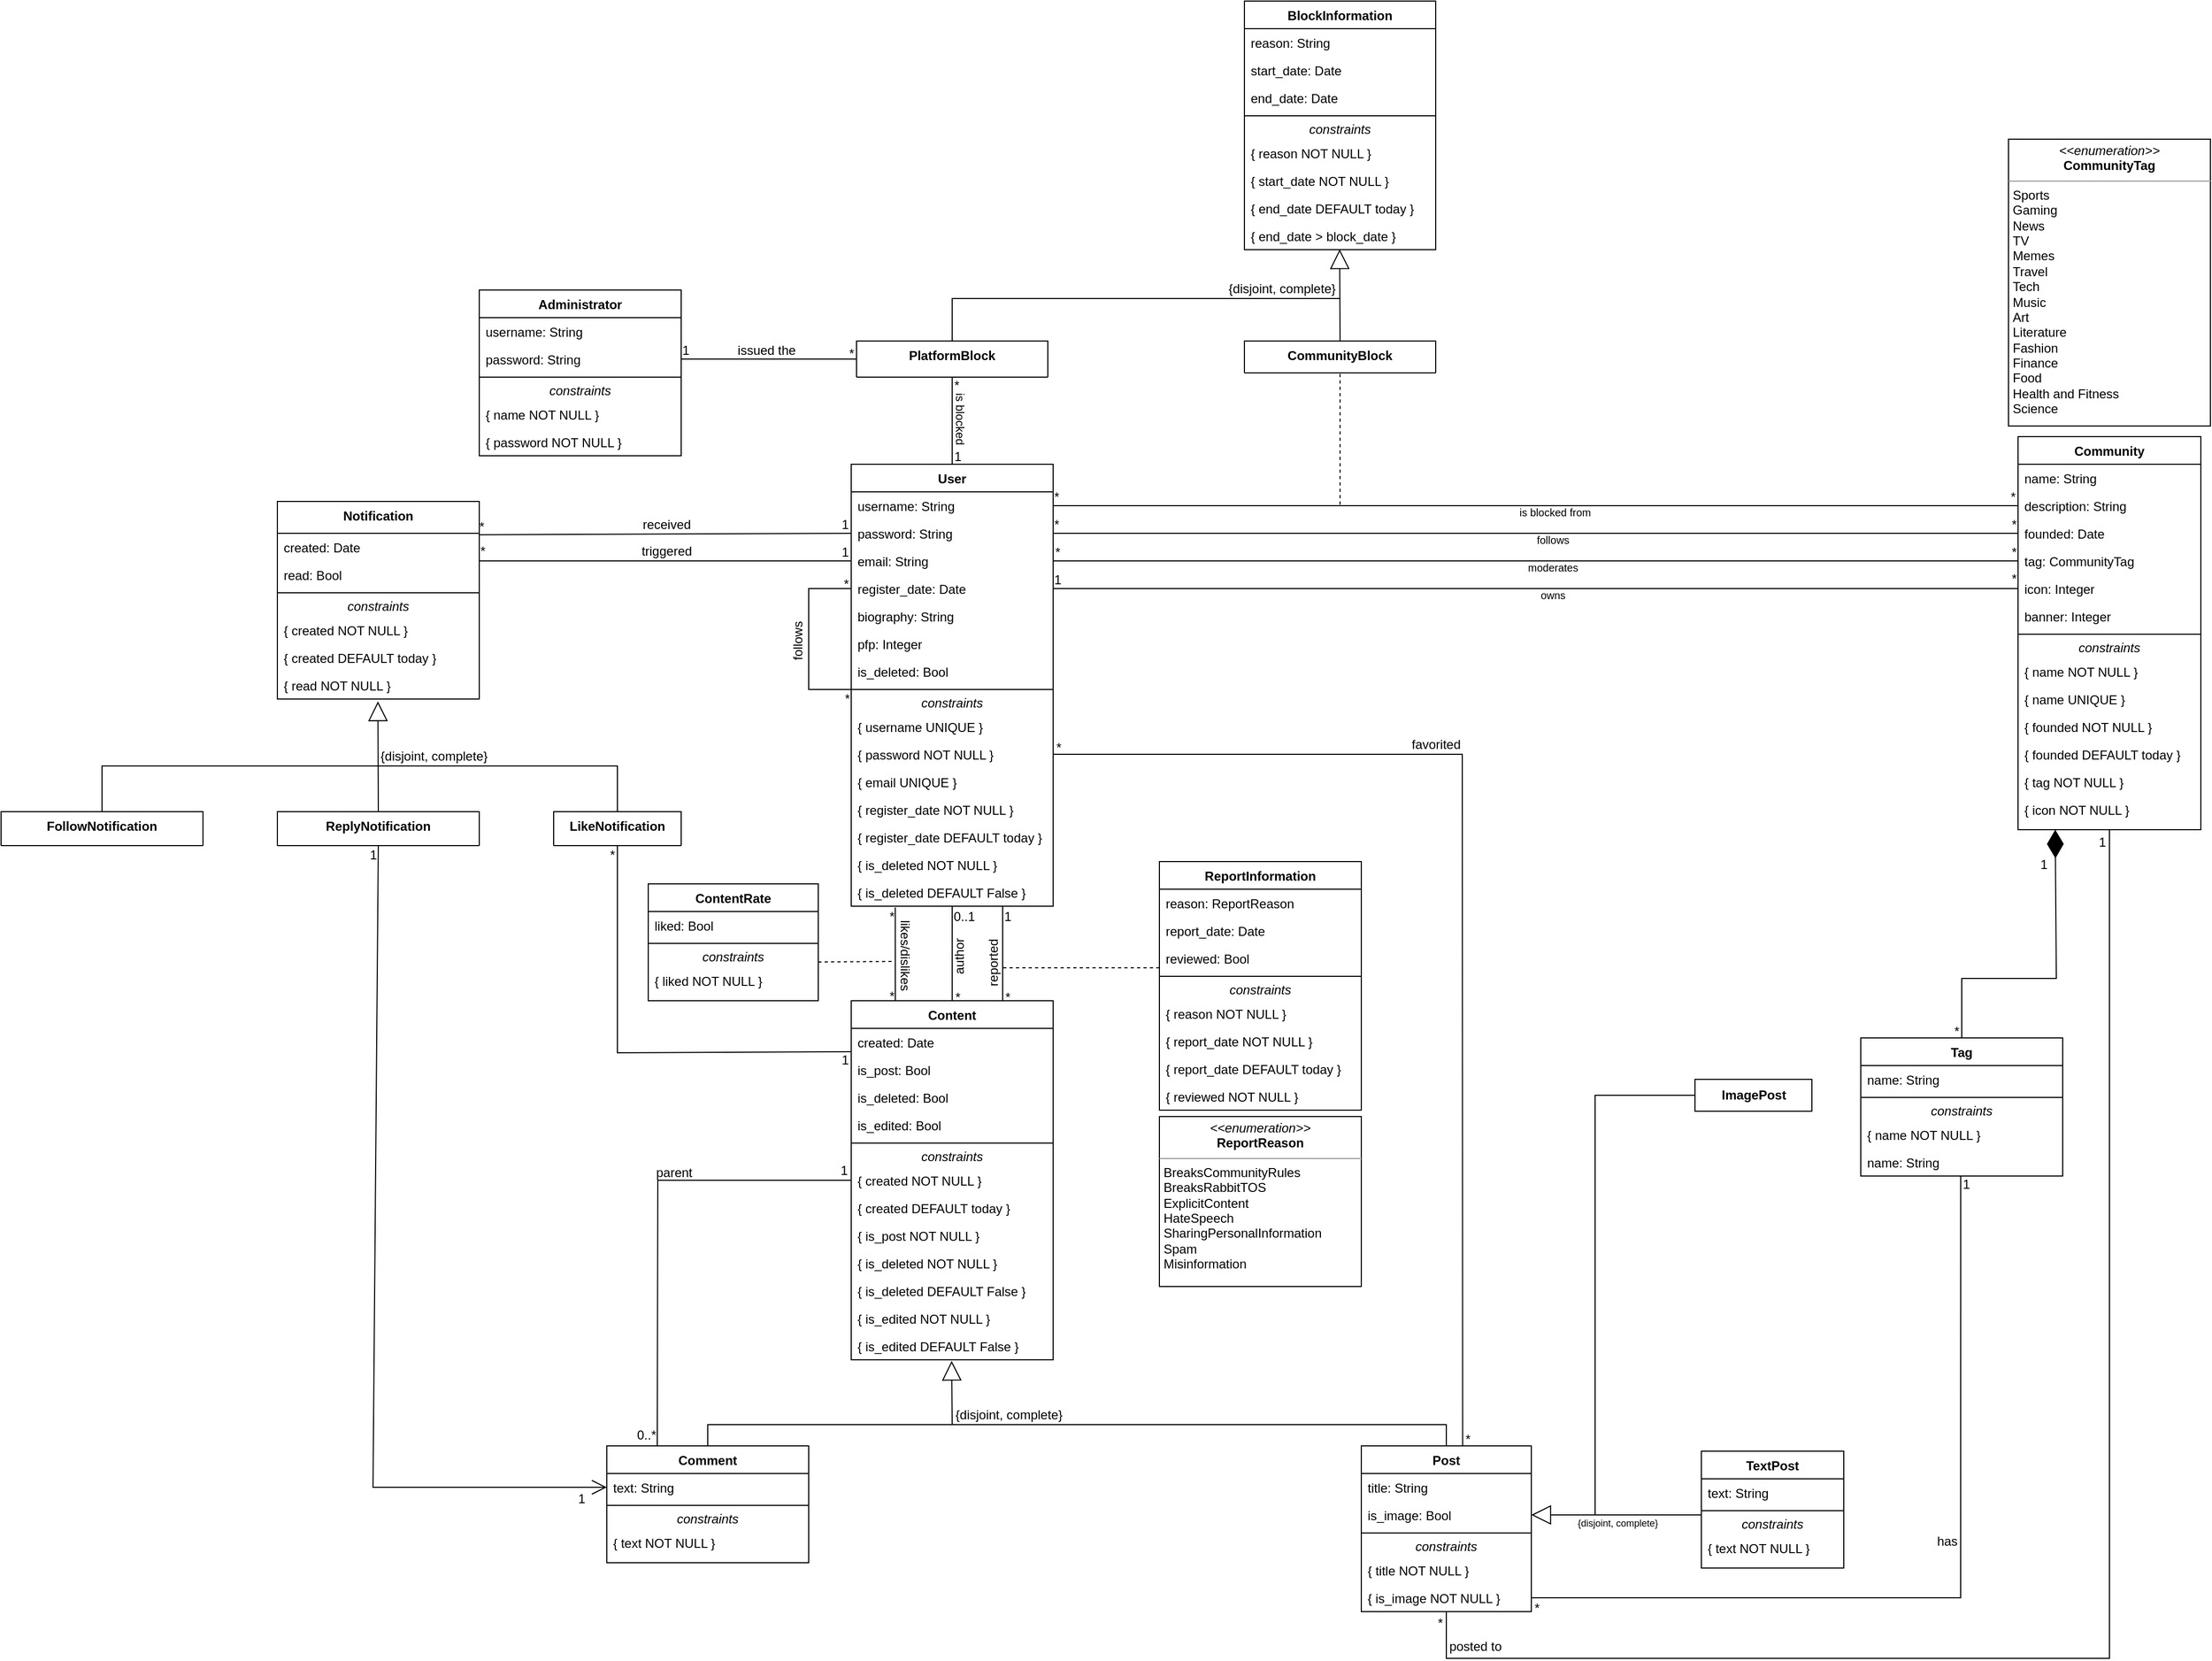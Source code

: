 <mxfile version="20.5.1" type="device"><diagram id="6LtvpCxGqCZAYDrqH55F" name="UML"><mxGraphModel dx="2249" dy="1933" grid="1" gridSize="10" guides="1" tooltips="1" connect="1" arrows="1" fold="1" page="1" pageScale="1" pageWidth="827" pageHeight="1169" math="0" shadow="0"><root><mxCell id="0"/><mxCell id="1" parent="0"/><mxCell id="cB3NImLM1Lcz_nqorgqG-1" value="User" style="swimlane;fontStyle=1;align=center;verticalAlign=top;childLayout=stackLayout;horizontal=1;startSize=26;horizontalStack=0;resizeParent=1;resizeLast=0;collapsible=1;marginBottom=0;rounded=0;shadow=0;strokeWidth=1;" parent="1" vertex="1"><mxGeometry x="350" y="226" width="190" height="416" as="geometry"><mxRectangle x="230" y="140" width="160" height="26" as="alternateBounds"/></mxGeometry></mxCell><mxCell id="cB3NImLM1Lcz_nqorgqG-2" value="username: String" style="text;align=left;verticalAlign=top;spacingLeft=4;spacingRight=4;overflow=hidden;rotatable=0;points=[[0,0.5],[1,0.5]];portConstraint=eastwest;" parent="cB3NImLM1Lcz_nqorgqG-1" vertex="1"><mxGeometry y="26" width="190" height="26" as="geometry"/></mxCell><mxCell id="cB3NImLM1Lcz_nqorgqG-3" value="password: String" style="text;align=left;verticalAlign=top;spacingLeft=4;spacingRight=4;overflow=hidden;rotatable=0;points=[[0,0.5],[1,0.5]];portConstraint=eastwest;" parent="cB3NImLM1Lcz_nqorgqG-1" vertex="1"><mxGeometry y="52" width="190" height="26" as="geometry"/></mxCell><mxCell id="cB3NImLM1Lcz_nqorgqG-4" value="email: String" style="text;align=left;verticalAlign=top;spacingLeft=4;spacingRight=4;overflow=hidden;rotatable=0;points=[[0,0.5],[1,0.5]];portConstraint=eastwest;" parent="cB3NImLM1Lcz_nqorgqG-1" vertex="1"><mxGeometry y="78" width="190" height="26" as="geometry"/></mxCell><mxCell id="cB3NImLM1Lcz_nqorgqG-5" value="register_date: Date" style="text;align=left;verticalAlign=top;spacingLeft=4;spacingRight=4;overflow=hidden;rotatable=0;points=[[0,0.5],[1,0.5]];portConstraint=eastwest;" parent="cB3NImLM1Lcz_nqorgqG-1" vertex="1"><mxGeometry y="104" width="190" height="26" as="geometry"/></mxCell><mxCell id="cB3NImLM1Lcz_nqorgqG-6" value="biography: String" style="text;align=left;verticalAlign=top;spacingLeft=4;spacingRight=4;overflow=hidden;rotatable=0;points=[[0,0.5],[1,0.5]];portConstraint=eastwest;" parent="cB3NImLM1Lcz_nqorgqG-1" vertex="1"><mxGeometry y="130" width="190" height="26" as="geometry"/></mxCell><mxCell id="tFp0nmKb7KE1RebjOEIO-1" value="pfp: Integer" style="text;align=left;verticalAlign=top;spacingLeft=4;spacingRight=4;overflow=hidden;rotatable=0;points=[[0,0.5],[1,0.5]];portConstraint=eastwest;" vertex="1" parent="cB3NImLM1Lcz_nqorgqG-1"><mxGeometry y="156" width="190" height="26" as="geometry"/></mxCell><mxCell id="tFp0nmKb7KE1RebjOEIO-8" value="is_deleted: Bool" style="text;align=left;verticalAlign=top;spacingLeft=4;spacingRight=4;overflow=hidden;rotatable=0;points=[[0,0.5],[1,0.5]];portConstraint=eastwest;" vertex="1" parent="cB3NImLM1Lcz_nqorgqG-1"><mxGeometry y="182" width="190" height="26" as="geometry"/></mxCell><mxCell id="cB3NImLM1Lcz_nqorgqG-7" value="" style="line;html=1;strokeWidth=1;align=left;verticalAlign=middle;spacingTop=-1;spacingLeft=3;spacingRight=3;rotatable=0;labelPosition=right;points=[];portConstraint=eastwest;" parent="cB3NImLM1Lcz_nqorgqG-1" vertex="1"><mxGeometry y="208" width="190" height="8" as="geometry"/></mxCell><mxCell id="cB3NImLM1Lcz_nqorgqG-8" value="&lt;i style=&quot;line-height: 1.2;&quot;&gt;constraints&lt;/i&gt;" style="text;html=1;strokeColor=none;fillColor=none;align=center;verticalAlign=middle;whiteSpace=wrap;rounded=0;" parent="cB3NImLM1Lcz_nqorgqG-1" vertex="1"><mxGeometry y="216" width="190" height="18" as="geometry"/></mxCell><mxCell id="cB3NImLM1Lcz_nqorgqG-9" value="{ username UNIQUE }" style="text;align=left;verticalAlign=top;spacingLeft=4;spacingRight=4;overflow=hidden;rotatable=0;points=[[0,0.5],[1,0.5]];portConstraint=eastwest;" parent="cB3NImLM1Lcz_nqorgqG-1" vertex="1"><mxGeometry y="234" width="190" height="26" as="geometry"/></mxCell><mxCell id="cB3NImLM1Lcz_nqorgqG-10" value="{ password NOT NULL }" style="text;align=left;verticalAlign=top;spacingLeft=4;spacingRight=4;overflow=hidden;rotatable=0;points=[[0,0.5],[1,0.5]];portConstraint=eastwest;" parent="cB3NImLM1Lcz_nqorgqG-1" vertex="1"><mxGeometry y="260" width="190" height="26" as="geometry"/></mxCell><mxCell id="cB3NImLM1Lcz_nqorgqG-11" value="{ email UNIQUE }" style="text;align=left;verticalAlign=top;spacingLeft=4;spacingRight=4;overflow=hidden;rotatable=0;points=[[0,0.5],[1,0.5]];portConstraint=eastwest;" parent="cB3NImLM1Lcz_nqorgqG-1" vertex="1"><mxGeometry y="286" width="190" height="26" as="geometry"/></mxCell><mxCell id="cB3NImLM1Lcz_nqorgqG-12" value="{ register_date NOT NULL }" style="text;align=left;verticalAlign=top;spacingLeft=4;spacingRight=4;overflow=hidden;rotatable=0;points=[[0,0.5],[1,0.5]];portConstraint=eastwest;labelBorderColor=none;" parent="cB3NImLM1Lcz_nqorgqG-1" vertex="1"><mxGeometry y="312" width="190" height="26" as="geometry"/></mxCell><mxCell id="cB3NImLM1Lcz_nqorgqG-13" value="{ register_date DEFAULT today }" style="text;align=left;verticalAlign=top;spacingLeft=4;spacingRight=4;overflow=hidden;rotatable=0;points=[[0,0.5],[1,0.5]];portConstraint=eastwest;labelBorderColor=none;" parent="cB3NImLM1Lcz_nqorgqG-1" vertex="1"><mxGeometry y="338" width="190" height="26" as="geometry"/></mxCell><mxCell id="tFp0nmKb7KE1RebjOEIO-9" value="{ is_deleted NOT NULL }" style="text;align=left;verticalAlign=top;spacingLeft=4;spacingRight=4;overflow=hidden;rotatable=0;points=[[0,0.5],[1,0.5]];portConstraint=eastwest;labelBorderColor=none;" vertex="1" parent="cB3NImLM1Lcz_nqorgqG-1"><mxGeometry y="364" width="190" height="26" as="geometry"/></mxCell><mxCell id="tFp0nmKb7KE1RebjOEIO-16" value="{ is_deleted DEFAULT False }" style="text;align=left;verticalAlign=top;spacingLeft=4;spacingRight=4;overflow=hidden;rotatable=0;points=[[0,0.5],[1,0.5]];portConstraint=eastwest;labelBorderColor=none;" vertex="1" parent="cB3NImLM1Lcz_nqorgqG-1"><mxGeometry y="390" width="190" height="26" as="geometry"/></mxCell><mxCell id="cB3NImLM1Lcz_nqorgqG-14" value="" style="endArrow=none;html=1;rounded=0;fontSize=10;entryX=0;entryY=0.5;entryDx=0;entryDy=0;exitX=0;exitY=0.5;exitDx=0;exitDy=0;exitPerimeter=0;" parent="cB3NImLM1Lcz_nqorgqG-1" source="cB3NImLM1Lcz_nqorgqG-7" target="cB3NImLM1Lcz_nqorgqG-5" edge="1"><mxGeometry width="50" height="50" relative="1" as="geometry"><mxPoint x="-130.0" y="159.63" as="sourcePoint"/><mxPoint x="-37.09" y="160" as="targetPoint"/><Array as="points"><mxPoint x="-40" y="212"/><mxPoint x="-40" y="117"/></Array></mxGeometry></mxCell><mxCell id="cB3NImLM1Lcz_nqorgqG-15" value="follows" style="edgeLabel;html=1;align=center;verticalAlign=middle;resizable=0;points=[];fontSize=12;rotation=-90;labelBackgroundColor=none;" parent="cB3NImLM1Lcz_nqorgqG-14" vertex="1" connectable="0"><mxGeometry x="-0.037" relative="1" as="geometry"><mxPoint x="-10" y="-1" as="offset"/></mxGeometry></mxCell><mxCell id="cB3NImLM1Lcz_nqorgqG-16" value="*" style="edgeLabel;html=1;align=center;verticalAlign=middle;resizable=0;points=[];fontSize=12;labelBackgroundColor=none;" parent="cB3NImLM1Lcz_nqorgqG-14" vertex="1" connectable="0"><mxGeometry x="-0.891" relative="1" as="geometry"><mxPoint x="5" y="9" as="offset"/></mxGeometry></mxCell><mxCell id="cB3NImLM1Lcz_nqorgqG-17" value="*" style="edgeLabel;html=1;align=center;verticalAlign=middle;resizable=0;points=[];fontSize=12;labelBackgroundColor=none;" parent="cB3NImLM1Lcz_nqorgqG-14" vertex="1" connectable="0"><mxGeometry x="0.911" relative="1" as="geometry"><mxPoint x="3" y="-4" as="offset"/></mxGeometry></mxCell><mxCell id="BUKaNbkpObzVJqDEMM4--1" value="Community" style="swimlane;fontStyle=1;align=center;verticalAlign=top;childLayout=stackLayout;horizontal=1;startSize=26;horizontalStack=0;resizeParent=1;resizeLast=0;collapsible=1;marginBottom=0;rounded=0;shadow=0;strokeWidth=1;" parent="1" vertex="1"><mxGeometry x="1448" y="200" width="172" height="370" as="geometry"><mxRectangle x="550" y="140" width="160" height="26" as="alternateBounds"/></mxGeometry></mxCell><mxCell id="BUKaNbkpObzVJqDEMM4--2" value="name: String" style="text;align=left;verticalAlign=top;spacingLeft=4;spacingRight=4;overflow=hidden;rotatable=0;points=[[0,0.5],[1,0.5]];portConstraint=eastwest;rounded=0;shadow=0;html=0;" parent="BUKaNbkpObzVJqDEMM4--1" vertex="1"><mxGeometry y="26" width="172" height="26" as="geometry"/></mxCell><mxCell id="NRCsItC4Y1b3SqJ4uI51-2" value="description: String" style="text;align=left;verticalAlign=top;spacingLeft=4;spacingRight=4;overflow=hidden;rotatable=0;points=[[0,0.5],[1,0.5]];portConstraint=eastwest;rounded=0;shadow=0;html=0;" parent="BUKaNbkpObzVJqDEMM4--1" vertex="1"><mxGeometry y="52" width="172" height="26" as="geometry"/></mxCell><mxCell id="BUKaNbkpObzVJqDEMM4--3" value="founded: Date" style="text;align=left;verticalAlign=top;spacingLeft=4;spacingRight=4;overflow=hidden;rotatable=0;points=[[0,0.5],[1,0.5]];portConstraint=eastwest;rounded=0;shadow=0;html=0;" parent="BUKaNbkpObzVJqDEMM4--1" vertex="1"><mxGeometry y="78" width="172" height="26" as="geometry"/></mxCell><mxCell id="tFp0nmKb7KE1RebjOEIO-6" value="tag: CommunityTag" style="text;align=left;verticalAlign=top;spacingLeft=4;spacingRight=4;overflow=hidden;rotatable=0;points=[[0,0.5],[1,0.5]];portConstraint=eastwest;rounded=0;shadow=0;html=0;" vertex="1" parent="BUKaNbkpObzVJqDEMM4--1"><mxGeometry y="104" width="172" height="26" as="geometry"/></mxCell><mxCell id="tFp0nmKb7KE1RebjOEIO-3" value="icon: Integer" style="text;align=left;verticalAlign=top;spacingLeft=4;spacingRight=4;overflow=hidden;rotatable=0;points=[[0,0.5],[1,0.5]];portConstraint=eastwest;rounded=0;shadow=0;html=0;" vertex="1" parent="BUKaNbkpObzVJqDEMM4--1"><mxGeometry y="130" width="172" height="26" as="geometry"/></mxCell><mxCell id="tFp0nmKb7KE1RebjOEIO-4" value="banner: Integer" style="text;align=left;verticalAlign=top;spacingLeft=4;spacingRight=4;overflow=hidden;rotatable=0;points=[[0,0.5],[1,0.5]];portConstraint=eastwest;rounded=0;shadow=0;html=0;" vertex="1" parent="BUKaNbkpObzVJqDEMM4--1"><mxGeometry y="156" width="172" height="26" as="geometry"/></mxCell><mxCell id="BUKaNbkpObzVJqDEMM4--4" value="" style="line;html=1;strokeWidth=1;align=left;verticalAlign=middle;spacingTop=-1;spacingLeft=3;spacingRight=3;rotatable=0;labelPosition=right;points=[];portConstraint=eastwest;" parent="BUKaNbkpObzVJqDEMM4--1" vertex="1"><mxGeometry y="182" width="172" height="8" as="geometry"/></mxCell><mxCell id="BUKaNbkpObzVJqDEMM4--5" value="&lt;i style=&quot;line-height: 1.2;&quot;&gt;constraints&lt;/i&gt;" style="text;html=1;strokeColor=none;fillColor=none;align=center;verticalAlign=middle;whiteSpace=wrap;rounded=0;" parent="BUKaNbkpObzVJqDEMM4--1" vertex="1"><mxGeometry y="190" width="172" height="18" as="geometry"/></mxCell><mxCell id="BUKaNbkpObzVJqDEMM4--6" value="{ name NOT NULL }" style="text;align=left;verticalAlign=top;spacingLeft=4;spacingRight=4;overflow=hidden;rotatable=0;points=[[0,0.5],[1,0.5]];portConstraint=eastwest;" parent="BUKaNbkpObzVJqDEMM4--1" vertex="1"><mxGeometry y="208" width="172" height="26" as="geometry"/></mxCell><mxCell id="BUKaNbkpObzVJqDEMM4--7" value="{ name UNIQUE }" style="text;align=left;verticalAlign=top;spacingLeft=4;spacingRight=4;overflow=hidden;rotatable=0;points=[[0,0.5],[1,0.5]];portConstraint=eastwest;" parent="BUKaNbkpObzVJqDEMM4--1" vertex="1"><mxGeometry y="234" width="172" height="26" as="geometry"/></mxCell><mxCell id="BUKaNbkpObzVJqDEMM4--8" value="{ founded NOT NULL }" style="text;align=left;verticalAlign=top;spacingLeft=4;spacingRight=4;overflow=hidden;rotatable=0;points=[[0,0.5],[1,0.5]];portConstraint=eastwest;" parent="BUKaNbkpObzVJqDEMM4--1" vertex="1"><mxGeometry y="260" width="172" height="26" as="geometry"/></mxCell><mxCell id="BUKaNbkpObzVJqDEMM4--9" value="{ founded DEFAULT today }" style="text;align=left;verticalAlign=top;spacingLeft=4;spacingRight=4;overflow=hidden;rotatable=0;points=[[0,0.5],[1,0.5]];portConstraint=eastwest;" parent="BUKaNbkpObzVJqDEMM4--1" vertex="1"><mxGeometry y="286" width="172" height="26" as="geometry"/></mxCell><mxCell id="tFp0nmKb7KE1RebjOEIO-19" value="{ tag NOT NULL }" style="text;align=left;verticalAlign=top;spacingLeft=4;spacingRight=4;overflow=hidden;rotatable=0;points=[[0,0.5],[1,0.5]];portConstraint=eastwest;" vertex="1" parent="BUKaNbkpObzVJqDEMM4--1"><mxGeometry y="312" width="172" height="26" as="geometry"/></mxCell><mxCell id="tFp0nmKb7KE1RebjOEIO-22" value="{ icon NOT NULL }" style="text;align=left;verticalAlign=top;spacingLeft=4;spacingRight=4;overflow=hidden;rotatable=0;points=[[0,0.5],[1,0.5]];portConstraint=eastwest;" vertex="1" parent="BUKaNbkpObzVJqDEMM4--1"><mxGeometry y="338" width="172" height="26" as="geometry"/></mxCell><mxCell id="S6WwuI9Twq6SOwvqIs6M-1" value="" style="endArrow=none;html=1;rounded=0;fontSize=10;entryX=0;entryY=0.5;entryDx=0;entryDy=0;exitX=1;exitY=0.5;exitDx=0;exitDy=0;" parent="1" source="cB3NImLM1Lcz_nqorgqG-4" target="tFp0nmKb7KE1RebjOEIO-6" edge="1"><mxGeometry width="50" height="50" relative="1" as="geometry"><mxPoint x="620" y="265.4" as="sourcePoint"/><mxPoint x="878.88" y="264.996" as="targetPoint"/></mxGeometry></mxCell><mxCell id="S6WwuI9Twq6SOwvqIs6M-2" value="moderates" style="edgeLabel;html=1;align=center;verticalAlign=middle;resizable=0;points=[];fontSize=10;labelBackgroundColor=none;" parent="S6WwuI9Twq6SOwvqIs6M-1" vertex="1" connectable="0"><mxGeometry x="-0.044" relative="1" as="geometry"><mxPoint x="36" y="6" as="offset"/></mxGeometry></mxCell><mxCell id="S6WwuI9Twq6SOwvqIs6M-3" value="*" style="edgeLabel;html=1;align=center;verticalAlign=middle;resizable=0;points=[];fontSize=12;labelBackgroundColor=none;" parent="S6WwuI9Twq6SOwvqIs6M-1" vertex="1" connectable="0"><mxGeometry x="-0.888" relative="1" as="geometry"><mxPoint x="-47" y="-8" as="offset"/></mxGeometry></mxCell><mxCell id="S6WwuI9Twq6SOwvqIs6M-4" value="*" style="edgeLabel;html=1;align=center;verticalAlign=middle;resizable=0;points=[];fontSize=12;labelBackgroundColor=none;" parent="S6WwuI9Twq6SOwvqIs6M-1" vertex="1" connectable="0"><mxGeometry x="0.815" y="-1" relative="1" as="geometry"><mxPoint x="80" y="-9" as="offset"/></mxGeometry></mxCell><mxCell id="S6WwuI9Twq6SOwvqIs6M-5" value="" style="endArrow=none;html=1;rounded=0;fontSize=10;entryX=1;entryY=0.5;entryDx=0;entryDy=0;exitX=0;exitY=0.5;exitDx=0;exitDy=0;" parent="1" source="NRCsItC4Y1b3SqJ4uI51-2" target="cB3NImLM1Lcz_nqorgqG-2" edge="1"><mxGeometry width="50" height="50" relative="1" as="geometry"><mxPoint x="840" y="349.996" as="sourcePoint"/><mxPoint x="580" y="350" as="targetPoint"/><Array as="points"/></mxGeometry></mxCell><mxCell id="S6WwuI9Twq6SOwvqIs6M-6" value="is blocked from" style="edgeLabel;html=1;align=center;verticalAlign=middle;resizable=0;points=[];fontSize=10;" parent="S6WwuI9Twq6SOwvqIs6M-5" vertex="1" connectable="0"><mxGeometry x="-0.037" relative="1" as="geometry"><mxPoint x="1" y="6" as="offset"/></mxGeometry></mxCell><mxCell id="S6WwuI9Twq6SOwvqIs6M-7" value="*" style="edgeLabel;html=1;align=center;verticalAlign=middle;resizable=0;points=[];fontSize=12;labelBackgroundColor=none;" parent="S6WwuI9Twq6SOwvqIs6M-5" vertex="1" connectable="0"><mxGeometry x="-0.891" relative="1" as="geometry"><mxPoint x="44" y="-8" as="offset"/></mxGeometry></mxCell><mxCell id="S6WwuI9Twq6SOwvqIs6M-8" value="*" style="edgeLabel;html=1;align=center;verticalAlign=middle;resizable=0;points=[];fontSize=12;labelBackgroundColor=none;" parent="S6WwuI9Twq6SOwvqIs6M-5" vertex="1" connectable="0"><mxGeometry x="0.94" relative="1" as="geometry"><mxPoint x="-24" y="-8" as="offset"/></mxGeometry></mxCell><mxCell id="S6WwuI9Twq6SOwvqIs6M-9" value="" style="endArrow=none;html=1;rounded=0;fontSize=10;exitX=1;exitY=0.5;exitDx=0;exitDy=0;entryX=0;entryY=0.5;entryDx=0;entryDy=0;" parent="1" source="cB3NImLM1Lcz_nqorgqG-5" target="tFp0nmKb7KE1RebjOEIO-3" edge="1"><mxGeometry width="50" height="50" relative="1" as="geometry"><mxPoint x="380.19" y="250.002" as="sourcePoint"/><mxPoint x="640.32" y="250.2" as="targetPoint"/><Array as="points"/></mxGeometry></mxCell><mxCell id="S6WwuI9Twq6SOwvqIs6M-10" value="owns" style="edgeLabel;html=1;align=center;verticalAlign=middle;resizable=0;points=[];fontSize=10;labelBackgroundColor=none;" parent="S6WwuI9Twq6SOwvqIs6M-9" vertex="1" connectable="0"><mxGeometry x="-0.044" relative="1" as="geometry"><mxPoint x="36" y="6" as="offset"/></mxGeometry></mxCell><mxCell id="S6WwuI9Twq6SOwvqIs6M-11" value="1" style="edgeLabel;html=1;align=center;verticalAlign=middle;resizable=0;points=[];fontSize=12;labelBackgroundColor=none;" parent="S6WwuI9Twq6SOwvqIs6M-9" vertex="1" connectable="0"><mxGeometry x="-0.888" relative="1" as="geometry"><mxPoint x="-47" y="-8" as="offset"/></mxGeometry></mxCell><mxCell id="S6WwuI9Twq6SOwvqIs6M-12" value="*" style="edgeLabel;html=1;align=center;verticalAlign=middle;resizable=0;points=[];fontSize=12;labelBackgroundColor=none;" parent="S6WwuI9Twq6SOwvqIs6M-9" vertex="1" connectable="0"><mxGeometry x="0.815" y="-1" relative="1" as="geometry"><mxPoint x="80" y="-10" as="offset"/></mxGeometry></mxCell><mxCell id="S6WwuI9Twq6SOwvqIs6M-13" value="" style="endArrow=none;html=1;rounded=0;fontSize=10;entryX=1;entryY=0.5;entryDx=0;entryDy=0;startSize=24;endSize=12;targetPerimeterSpacing=7;exitX=0;exitY=0.5;exitDx=0;exitDy=0;" parent="1" source="BUKaNbkpObzVJqDEMM4--3" target="cB3NImLM1Lcz_nqorgqG-3" edge="1"><mxGeometry width="50" height="50" relative="1" as="geometry"><mxPoint x="720" y="370" as="sourcePoint"/><mxPoint x="380" y="180" as="targetPoint"/><Array as="points"/></mxGeometry></mxCell><mxCell id="S6WwuI9Twq6SOwvqIs6M-14" value="follows" style="edgeLabel;html=1;align=center;verticalAlign=middle;resizable=0;points=[];fontSize=10;" parent="S6WwuI9Twq6SOwvqIs6M-13" vertex="1" connectable="0"><mxGeometry x="-0.037" relative="1" as="geometry"><mxPoint x="-1" y="6" as="offset"/></mxGeometry></mxCell><mxCell id="S6WwuI9Twq6SOwvqIs6M-15" value="*" style="edgeLabel;html=1;align=center;verticalAlign=middle;resizable=0;points=[];fontSize=12;labelBackgroundColor=none;" parent="S6WwuI9Twq6SOwvqIs6M-13" vertex="1" connectable="0"><mxGeometry x="-0.891" relative="1" as="geometry"><mxPoint x="45" y="-8" as="offset"/></mxGeometry></mxCell><mxCell id="S6WwuI9Twq6SOwvqIs6M-16" value="*" style="edgeLabel;html=1;align=center;verticalAlign=middle;resizable=0;points=[];fontSize=12;labelBackgroundColor=none;" parent="S6WwuI9Twq6SOwvqIs6M-13" vertex="1" connectable="0"><mxGeometry x="0.94" relative="1" as="geometry"><mxPoint x="-24" y="-8" as="offset"/></mxGeometry></mxCell><mxCell id="CMqlzpNUKwl7SCE7yqIF-1" value="BlockInformation" style="swimlane;fontStyle=1;align=center;verticalAlign=top;childLayout=stackLayout;horizontal=1;startSize=26;horizontalStack=0;resizeParent=1;resizeLast=0;collapsible=1;marginBottom=0;rounded=0;shadow=0;strokeWidth=1;" parent="1" vertex="1"><mxGeometry x="720" y="-210" width="180" height="234" as="geometry"><mxRectangle x="230" y="140" width="160" height="26" as="alternateBounds"/></mxGeometry></mxCell><mxCell id="CMqlzpNUKwl7SCE7yqIF-2" value="reason: String" style="text;align=left;verticalAlign=top;spacingLeft=4;spacingRight=4;overflow=hidden;rotatable=0;points=[[0,0.5],[1,0.5]];portConstraint=eastwest;" parent="CMqlzpNUKwl7SCE7yqIF-1" vertex="1"><mxGeometry y="26" width="180" height="26" as="geometry"/></mxCell><mxCell id="CMqlzpNUKwl7SCE7yqIF-3" value="start_date: Date" style="text;align=left;verticalAlign=top;spacingLeft=4;spacingRight=4;overflow=hidden;rotatable=0;points=[[0,0.5],[1,0.5]];portConstraint=eastwest;" parent="CMqlzpNUKwl7SCE7yqIF-1" vertex="1"><mxGeometry y="52" width="180" height="26" as="geometry"/></mxCell><mxCell id="CMqlzpNUKwl7SCE7yqIF-4" value="end_date: Date" style="text;align=left;verticalAlign=top;spacingLeft=4;spacingRight=4;overflow=hidden;rotatable=0;points=[[0,0.5],[1,0.5]];portConstraint=eastwest;" parent="CMqlzpNUKwl7SCE7yqIF-1" vertex="1"><mxGeometry y="78" width="180" height="26" as="geometry"/></mxCell><mxCell id="CMqlzpNUKwl7SCE7yqIF-5" value="" style="line;html=1;strokeWidth=1;align=left;verticalAlign=middle;spacingTop=-1;spacingLeft=3;spacingRight=3;rotatable=0;labelPosition=right;points=[];portConstraint=eastwest;" parent="CMqlzpNUKwl7SCE7yqIF-1" vertex="1"><mxGeometry y="104" width="180" height="8" as="geometry"/></mxCell><mxCell id="CMqlzpNUKwl7SCE7yqIF-6" value="&lt;i style=&quot;line-height: 1.2;&quot;&gt;constraints&lt;/i&gt;" style="text;html=1;strokeColor=none;fillColor=none;align=center;verticalAlign=middle;whiteSpace=wrap;rounded=0;" parent="CMqlzpNUKwl7SCE7yqIF-1" vertex="1"><mxGeometry y="112" width="180" height="18" as="geometry"/></mxCell><mxCell id="CMqlzpNUKwl7SCE7yqIF-7" value="{ reason NOT NULL }" style="text;align=left;verticalAlign=top;spacingLeft=4;spacingRight=4;overflow=hidden;rotatable=0;points=[[0,0.5],[1,0.5]];portConstraint=eastwest;" parent="CMqlzpNUKwl7SCE7yqIF-1" vertex="1"><mxGeometry y="130" width="180" height="26" as="geometry"/></mxCell><mxCell id="CMqlzpNUKwl7SCE7yqIF-8" value="{ start_date NOT NULL }" style="text;align=left;verticalAlign=top;spacingLeft=4;spacingRight=4;overflow=hidden;rotatable=0;points=[[0,0.5],[1,0.5]];portConstraint=eastwest;" parent="CMqlzpNUKwl7SCE7yqIF-1" vertex="1"><mxGeometry y="156" width="180" height="26" as="geometry"/></mxCell><mxCell id="CMqlzpNUKwl7SCE7yqIF-9" value="{ end_date DEFAULT today }" style="text;align=left;verticalAlign=top;spacingLeft=4;spacingRight=4;overflow=hidden;rotatable=0;points=[[0,0.5],[1,0.5]];portConstraint=eastwest;" parent="CMqlzpNUKwl7SCE7yqIF-1" vertex="1"><mxGeometry y="182" width="180" height="26" as="geometry"/></mxCell><mxCell id="CMqlzpNUKwl7SCE7yqIF-10" value="{ end_date &gt; block_date }" style="text;align=left;verticalAlign=top;spacingLeft=4;spacingRight=4;overflow=hidden;rotatable=0;points=[[0,0.5],[1,0.5]];portConstraint=eastwest;" parent="CMqlzpNUKwl7SCE7yqIF-1" vertex="1"><mxGeometry y="208" width="180" height="26" as="geometry"/></mxCell><mxCell id="Xvgyp_mWLAtX_5vXzlui-1" value="PlatformBlock" style="swimlane;fontStyle=1;align=center;verticalAlign=top;childLayout=stackLayout;horizontal=1;startSize=234;horizontalStack=0;resizeParent=1;resizeLast=0;collapsible=1;marginBottom=0;rounded=0;shadow=0;strokeWidth=1;" parent="1" vertex="1"><mxGeometry x="355" y="110" width="180" height="34" as="geometry"><mxRectangle x="230" y="140" width="160" height="26" as="alternateBounds"/></mxGeometry></mxCell><mxCell id="IvmJvYz4ebJiVrJBiRtJ-1" value="CommunityBlock" style="swimlane;fontStyle=1;align=center;verticalAlign=top;childLayout=stackLayout;horizontal=1;startSize=234;horizontalStack=0;resizeParent=1;resizeLast=0;collapsible=1;marginBottom=0;rounded=0;shadow=0;strokeWidth=1;" parent="1" vertex="1"><mxGeometry x="720" y="110" width="180" height="30" as="geometry"><mxRectangle x="230" y="140" width="160" height="26" as="alternateBounds"/></mxGeometry></mxCell><mxCell id="IvmJvYz4ebJiVrJBiRtJ-2" value="" style="endArrow=block;endSize=16;endFill=0;html=1;rounded=0;fontSize=12;entryX=0.498;entryY=0.989;entryDx=0;entryDy=0;entryPerimeter=0;exitX=0.5;exitY=0;exitDx=0;exitDy=0;" parent="1" source="IvmJvYz4ebJiVrJBiRtJ-1" target="CMqlzpNUKwl7SCE7yqIF-10" edge="1"><mxGeometry width="160" relative="1" as="geometry"><mxPoint x="680" y="100" as="sourcePoint"/><mxPoint x="840" y="100" as="targetPoint"/></mxGeometry></mxCell><mxCell id="IvmJvYz4ebJiVrJBiRtJ-6" value="" style="endArrow=none;html=1;rounded=0;fontSize=12;exitX=0.5;exitY=0;exitDx=0;exitDy=0;" parent="1" source="Xvgyp_mWLAtX_5vXzlui-1" edge="1"><mxGeometry width="50" height="50" relative="1" as="geometry"><mxPoint x="640" y="180" as="sourcePoint"/><mxPoint x="810" y="70" as="targetPoint"/><Array as="points"><mxPoint x="445" y="70"/></Array></mxGeometry></mxCell><mxCell id="IvmJvYz4ebJiVrJBiRtJ-7" value="{disjoint, complete}" style="edgeLabel;html=1;align=center;verticalAlign=middle;resizable=0;points=[];fontSize=12;labelBackgroundColor=none;" parent="IvmJvYz4ebJiVrJBiRtJ-6" vertex="1" connectable="0"><mxGeometry x="0.8" y="2" relative="1" as="geometry"><mxPoint x="-15" y="-7" as="offset"/></mxGeometry></mxCell><mxCell id="IvmJvYz4ebJiVrJBiRtJ-9" value="" style="endArrow=none;dashed=1;html=1;rounded=0;fontSize=12;entryX=0.5;entryY=1;entryDx=0;entryDy=0;" parent="1" edge="1" target="IvmJvYz4ebJiVrJBiRtJ-1"><mxGeometry width="50" height="50" relative="1" as="geometry"><mxPoint x="810" y="264" as="sourcePoint"/><mxPoint x="810" y="146" as="targetPoint"/></mxGeometry></mxCell><mxCell id="IvmJvYz4ebJiVrJBiRtJ-10" value="" style="endArrow=none;html=1;rounded=0;fontSize=12;exitX=0.5;exitY=1;exitDx=0;exitDy=0;entryX=0.5;entryY=0;entryDx=0;entryDy=0;" parent="1" source="Xvgyp_mWLAtX_5vXzlui-1" target="cB3NImLM1Lcz_nqorgqG-1" edge="1"><mxGeometry width="50" height="50" relative="1" as="geometry"><mxPoint x="700" y="140" as="sourcePoint"/><mxPoint x="750" y="90" as="targetPoint"/></mxGeometry></mxCell><mxCell id="aYImtEzKbyzaf1zyTo3i-1" value="is blocked" style="edgeLabel;html=1;align=center;verticalAlign=middle;resizable=0;points=[];fontSize=11;labelBackgroundColor=none;rotation=90;" parent="IvmJvYz4ebJiVrJBiRtJ-10" vertex="1" connectable="0"><mxGeometry x="-0.107" y="-1" relative="1" as="geometry"><mxPoint x="9" y="2" as="offset"/></mxGeometry></mxCell><mxCell id="c7YKfdLZN5_PYNgn5F_C-1" value="1" style="edgeLabel;html=1;align=center;verticalAlign=middle;resizable=0;points=[];fontSize=12;labelBackgroundColor=none;" parent="IvmJvYz4ebJiVrJBiRtJ-10" vertex="1" connectable="0"><mxGeometry x="0.799" y="-1" relative="1" as="geometry"><mxPoint x="6" y="1" as="offset"/></mxGeometry></mxCell><mxCell id="G2zyvGpyWsdnlyu6SSc--1" value="*" style="edgeLabel;html=1;align=center;verticalAlign=middle;resizable=0;points=[];fontSize=12;labelBackgroundColor=none;" parent="IvmJvYz4ebJiVrJBiRtJ-10" vertex="1" connectable="0"><mxGeometry x="-0.731" y="1" relative="1" as="geometry"><mxPoint x="3" y="-3" as="offset"/></mxGeometry></mxCell><mxCell id="5sh2WS1QPWNIhLaveYTz-1" value="Administrator" style="swimlane;fontStyle=1;align=center;verticalAlign=top;childLayout=stackLayout;horizontal=1;startSize=26;horizontalStack=0;resizeParent=1;resizeLast=0;collapsible=1;marginBottom=0;rounded=0;shadow=0;strokeWidth=1;" parent="1" vertex="1"><mxGeometry y="62" width="190" height="156" as="geometry"><mxRectangle x="230" y="140" width="160" height="26" as="alternateBounds"/></mxGeometry></mxCell><mxCell id="5sh2WS1QPWNIhLaveYTz-2" value="username: String" style="text;align=left;verticalAlign=top;spacingLeft=4;spacingRight=4;overflow=hidden;rotatable=0;points=[[0,0.5],[1,0.5]];portConstraint=eastwest;" parent="5sh2WS1QPWNIhLaveYTz-1" vertex="1"><mxGeometry y="26" width="190" height="26" as="geometry"/></mxCell><mxCell id="5sh2WS1QPWNIhLaveYTz-3" value="password: String" style="text;align=left;verticalAlign=top;spacingLeft=4;spacingRight=4;overflow=hidden;rotatable=0;points=[[0,0.5],[1,0.5]];portConstraint=eastwest;" parent="5sh2WS1QPWNIhLaveYTz-1" vertex="1"><mxGeometry y="52" width="190" height="26" as="geometry"/></mxCell><mxCell id="5sh2WS1QPWNIhLaveYTz-4" value="" style="line;html=1;strokeWidth=1;align=left;verticalAlign=middle;spacingTop=-1;spacingLeft=3;spacingRight=3;rotatable=0;labelPosition=right;points=[];portConstraint=eastwest;" parent="5sh2WS1QPWNIhLaveYTz-1" vertex="1"><mxGeometry y="78" width="190" height="8" as="geometry"/></mxCell><mxCell id="5sh2WS1QPWNIhLaveYTz-5" value="&lt;i style=&quot;line-height: 1.2;&quot;&gt;constraints&lt;/i&gt;" style="text;html=1;strokeColor=none;fillColor=none;align=center;verticalAlign=middle;whiteSpace=wrap;rounded=0;" parent="5sh2WS1QPWNIhLaveYTz-1" vertex="1"><mxGeometry y="86" width="190" height="18" as="geometry"/></mxCell><mxCell id="5sh2WS1QPWNIhLaveYTz-6" value="{ name NOT NULL }" style="text;align=left;verticalAlign=top;spacingLeft=4;spacingRight=4;overflow=hidden;rotatable=0;points=[[0,0.5],[1,0.5]];portConstraint=eastwest;" parent="5sh2WS1QPWNIhLaveYTz-1" vertex="1"><mxGeometry y="104" width="190" height="26" as="geometry"/></mxCell><mxCell id="5sh2WS1QPWNIhLaveYTz-7" value="{ password NOT NULL }" style="text;align=left;verticalAlign=top;spacingLeft=4;spacingRight=4;overflow=hidden;rotatable=0;points=[[0,0.5],[1,0.5]];portConstraint=eastwest;" parent="5sh2WS1QPWNIhLaveYTz-1" vertex="1"><mxGeometry y="130" width="190" height="26" as="geometry"/></mxCell><mxCell id="p1xeQWm6dtRQBbf5KShc-1" value="" style="endArrow=none;html=1;rounded=0;fontSize=12;exitX=0;exitY=0.5;exitDx=0;exitDy=0;entryX=1;entryY=0.5;entryDx=0;entryDy=0;" parent="1" source="Xvgyp_mWLAtX_5vXzlui-1" target="5sh2WS1QPWNIhLaveYTz-3" edge="1"><mxGeometry width="50" height="50" relative="1" as="geometry"><mxPoint x="480" y="-30" as="sourcePoint"/><mxPoint x="530" y="-80" as="targetPoint"/></mxGeometry></mxCell><mxCell id="p1xeQWm6dtRQBbf5KShc-2" value="issued the" style="edgeLabel;html=1;align=center;verticalAlign=middle;resizable=0;points=[];fontSize=12;labelBackgroundColor=none;" parent="p1xeQWm6dtRQBbf5KShc-1" vertex="1" connectable="0"><mxGeometry x="-0.126" y="-1" relative="1" as="geometry"><mxPoint x="-13" y="-7" as="offset"/></mxGeometry></mxCell><mxCell id="E0WD9UQ7QL80KTHdBwWP-1" value="*" style="edgeLabel;html=1;align=center;verticalAlign=middle;resizable=0;points=[];fontSize=12;labelBackgroundColor=none;" parent="p1xeQWm6dtRQBbf5KShc-1" vertex="1" connectable="0"><mxGeometry x="-0.812" y="1" relative="1" as="geometry"><mxPoint x="10" y="-6" as="offset"/></mxGeometry></mxCell><mxCell id="E0WD9UQ7QL80KTHdBwWP-2" value="1" style="edgeLabel;html=1;align=center;verticalAlign=middle;resizable=0;points=[];fontSize=12;labelBackgroundColor=none;" parent="p1xeQWm6dtRQBbf5KShc-1" vertex="1" connectable="0"><mxGeometry x="0.893" relative="1" as="geometry"><mxPoint x="-5" y="-8" as="offset"/></mxGeometry></mxCell><mxCell id="2zUqty0IWVWMD4dyQtdX-1" value="Notification" style="swimlane;fontStyle=1;align=center;verticalAlign=top;childLayout=stackLayout;horizontal=1;startSize=30;horizontalStack=0;resizeParent=1;resizeLast=0;collapsible=1;marginBottom=0;rounded=0;shadow=0;strokeWidth=1;" parent="1" vertex="1"><mxGeometry x="-190" y="261" width="190" height="186" as="geometry"><mxRectangle x="230" y="140" width="160" height="26" as="alternateBounds"/></mxGeometry></mxCell><mxCell id="2zUqty0IWVWMD4dyQtdX-2" value="created: Date" style="text;align=left;verticalAlign=top;spacingLeft=4;spacingRight=4;overflow=hidden;rotatable=0;points=[[0,0.5],[1,0.5]];portConstraint=eastwest;" parent="2zUqty0IWVWMD4dyQtdX-1" vertex="1"><mxGeometry y="30" width="190" height="26" as="geometry"/></mxCell><mxCell id="2zUqty0IWVWMD4dyQtdX-3" value="read: Bool" style="text;align=left;verticalAlign=top;spacingLeft=4;spacingRight=4;overflow=hidden;rotatable=0;points=[[0,0.5],[1,0.5]];portConstraint=eastwest;" parent="2zUqty0IWVWMD4dyQtdX-1" vertex="1"><mxGeometry y="56" width="190" height="26" as="geometry"/></mxCell><mxCell id="2zUqty0IWVWMD4dyQtdX-4" value="" style="line;html=1;strokeWidth=1;align=left;verticalAlign=middle;spacingTop=-1;spacingLeft=3;spacingRight=3;rotatable=0;labelPosition=right;points=[];portConstraint=eastwest;" parent="2zUqty0IWVWMD4dyQtdX-1" vertex="1"><mxGeometry y="82" width="190" height="8" as="geometry"/></mxCell><mxCell id="2zUqty0IWVWMD4dyQtdX-5" value="&lt;i style=&quot;line-height: 1.2;&quot;&gt;constraints&lt;/i&gt;" style="text;html=1;strokeColor=none;fillColor=none;align=center;verticalAlign=middle;whiteSpace=wrap;rounded=0;" parent="2zUqty0IWVWMD4dyQtdX-1" vertex="1"><mxGeometry y="90" width="190" height="18" as="geometry"/></mxCell><mxCell id="2zUqty0IWVWMD4dyQtdX-6" value="{ created NOT NULL }" style="text;align=left;verticalAlign=top;spacingLeft=4;spacingRight=4;overflow=hidden;rotatable=0;points=[[0,0.5],[1,0.5]];portConstraint=eastwest;" parent="2zUqty0IWVWMD4dyQtdX-1" vertex="1"><mxGeometry y="108" width="190" height="26" as="geometry"/></mxCell><mxCell id="2zUqty0IWVWMD4dyQtdX-7" value="{ created DEFAULT today }" style="text;align=left;verticalAlign=top;spacingLeft=4;spacingRight=4;overflow=hidden;rotatable=0;points=[[0,0.5],[1,0.5]];portConstraint=eastwest;" parent="2zUqty0IWVWMD4dyQtdX-1" vertex="1"><mxGeometry y="134" width="190" height="26" as="geometry"/></mxCell><mxCell id="2zUqty0IWVWMD4dyQtdX-8" value="{ read NOT NULL }" style="text;align=left;verticalAlign=top;spacingLeft=4;spacingRight=4;overflow=hidden;rotatable=0;points=[[0,0.5],[1,0.5]];portConstraint=eastwest;" parent="2zUqty0IWVWMD4dyQtdX-1" vertex="1"><mxGeometry y="160" width="190" height="26" as="geometry"/></mxCell><mxCell id="2zUqty0IWVWMD4dyQtdX-11" value="" style="endArrow=none;html=1;rounded=0;fontSize=12;entryX=0;entryY=0.5;entryDx=0;entryDy=0;exitX=1.003;exitY=0.051;exitDx=0;exitDy=0;exitPerimeter=0;" parent="1" source="2zUqty0IWVWMD4dyQtdX-2" target="cB3NImLM1Lcz_nqorgqG-3" edge="1"><mxGeometry width="50" height="50" relative="1" as="geometry"><mxPoint x="140" y="440" as="sourcePoint"/><mxPoint x="190" y="390" as="targetPoint"/></mxGeometry></mxCell><mxCell id="_4W2YIe77SpIGaKwode9-1" value="received" style="edgeLabel;html=1;align=center;verticalAlign=middle;resizable=0;points=[];fontSize=12;labelBackgroundColor=none;" parent="2zUqty0IWVWMD4dyQtdX-11" vertex="1" connectable="0"><mxGeometry x="-0.044" y="1" relative="1" as="geometry"><mxPoint x="8" y="-8" as="offset"/></mxGeometry></mxCell><mxCell id="KdTRRpRAmtxO21aKL9og-1" value="*" style="edgeLabel;html=1;align=center;verticalAlign=middle;resizable=0;points=[];fontSize=12;labelBackgroundColor=none;" parent="2zUqty0IWVWMD4dyQtdX-11" vertex="1" connectable="0"><mxGeometry x="-0.91" y="1" relative="1" as="geometry"><mxPoint x="-14" y="-7" as="offset"/></mxGeometry></mxCell><mxCell id="KdTRRpRAmtxO21aKL9og-3" value="1" style="edgeLabel;html=1;align=center;verticalAlign=middle;resizable=0;points=[];fontSize=12;labelBackgroundColor=none;" parent="2zUqty0IWVWMD4dyQtdX-11" vertex="1" connectable="0"><mxGeometry x="0.929" relative="1" as="geometry"><mxPoint x="6" y="-8" as="offset"/></mxGeometry></mxCell><mxCell id="2zUqty0IWVWMD4dyQtdX-12" value="" style="endArrow=none;html=1;rounded=0;fontSize=12;entryX=0;entryY=0.5;entryDx=0;entryDy=0;" parent="1" target="cB3NImLM1Lcz_nqorgqG-4" edge="1"><mxGeometry width="50" height="50" relative="1" as="geometry"><mxPoint y="317" as="sourcePoint"/><mxPoint x="190" y="390" as="targetPoint"/></mxGeometry></mxCell><mxCell id="_4W2YIe77SpIGaKwode9-2" value="triggered" style="edgeLabel;html=1;align=center;verticalAlign=middle;resizable=0;points=[];fontSize=12;labelBackgroundColor=none;" parent="2zUqty0IWVWMD4dyQtdX-12" vertex="1" connectable="0"><mxGeometry x="-0.051" relative="1" as="geometry"><mxPoint x="10" y="-9" as="offset"/></mxGeometry></mxCell><mxCell id="KdTRRpRAmtxO21aKL9og-2" value="*" style="edgeLabel;html=1;align=center;verticalAlign=middle;resizable=0;points=[];fontSize=12;labelBackgroundColor=none;" parent="2zUqty0IWVWMD4dyQtdX-12" vertex="1" connectable="0"><mxGeometry x="-0.962" y="2" relative="1" as="geometry"><mxPoint x="-4" y="-7" as="offset"/></mxGeometry></mxCell><mxCell id="KdTRRpRAmtxO21aKL9og-4" value="1" style="edgeLabel;html=1;align=center;verticalAlign=middle;resizable=0;points=[];fontSize=12;labelBackgroundColor=none;" parent="2zUqty0IWVWMD4dyQtdX-12" vertex="1" connectable="0"><mxGeometry x="0.919" relative="1" as="geometry"><mxPoint x="8" y="-8" as="offset"/></mxGeometry></mxCell><mxCell id="DqXxA3N2EbysyNX6qAnw-1" value="LikeNotification" style="swimlane;fontStyle=1;align=center;verticalAlign=top;childLayout=stackLayout;horizontal=1;startSize=134;horizontalStack=0;resizeParent=1;resizeLast=0;collapsible=1;marginBottom=0;rounded=0;shadow=0;strokeWidth=1;" parent="1" vertex="1"><mxGeometry x="70" y="553" width="120" height="32" as="geometry"><mxRectangle x="230" y="140" width="160" height="26" as="alternateBounds"/></mxGeometry></mxCell><mxCell id="DqXxA3N2EbysyNX6qAnw-2" value="FollowNotification" style="swimlane;fontStyle=1;align=center;verticalAlign=top;childLayout=stackLayout;horizontal=1;startSize=134;horizontalStack=0;resizeParent=1;resizeLast=0;collapsible=1;marginBottom=0;rounded=0;shadow=0;strokeWidth=1;" parent="1" vertex="1"><mxGeometry x="-450" y="553" width="190" height="32" as="geometry"><mxRectangle x="230" y="140" width="160" height="26" as="alternateBounds"/></mxGeometry></mxCell><mxCell id="DqXxA3N2EbysyNX6qAnw-3" value="ReplyNotification" style="swimlane;fontStyle=1;align=center;verticalAlign=top;childLayout=stackLayout;horizontal=1;startSize=134;horizontalStack=0;resizeParent=1;resizeLast=0;collapsible=1;marginBottom=0;rounded=0;shadow=0;strokeWidth=1;" parent="1" vertex="1"><mxGeometry x="-190" y="553" width="190" height="32" as="geometry"><mxRectangle x="230" y="140" width="160" height="26" as="alternateBounds"/></mxGeometry></mxCell><mxCell id="DqXxA3N2EbysyNX6qAnw-4" value="" style="endArrow=block;endSize=16;endFill=0;html=1;rounded=0;fontSize=12;entryX=0.498;entryY=1.088;entryDx=0;entryDy=0;entryPerimeter=0;exitX=0.5;exitY=0;exitDx=0;exitDy=0;" parent="1" source="DqXxA3N2EbysyNX6qAnw-3" target="2zUqty0IWVWMD4dyQtdX-8" edge="1"><mxGeometry width="160" relative="1" as="geometry"><mxPoint x="-95" y="530" as="sourcePoint"/><mxPoint y="530" as="targetPoint"/></mxGeometry></mxCell><mxCell id="DqXxA3N2EbysyNX6qAnw-6" value="" style="endArrow=none;html=1;rounded=0;fontSize=12;exitX=0.5;exitY=0;exitDx=0;exitDy=0;" parent="1" source="DqXxA3N2EbysyNX6qAnw-2" edge="1"><mxGeometry width="50" height="50" relative="1" as="geometry"><mxPoint x="-110" y="560" as="sourcePoint"/><mxPoint x="-100" y="510" as="targetPoint"/><Array as="points"><mxPoint x="-355" y="510"/></Array></mxGeometry></mxCell><mxCell id="XkInwnqoPN8mOc8T4NyA-1" value="" style="endArrow=none;html=1;rounded=0;fontSize=12;entryX=0.5;entryY=0;entryDx=0;entryDy=0;endSize=18;" parent="1" target="DqXxA3N2EbysyNX6qAnw-1" edge="1"><mxGeometry width="50" height="50" relative="1" as="geometry"><mxPoint x="-100" y="510" as="sourcePoint"/><mxPoint x="-60" y="510" as="targetPoint"/><Array as="points"><mxPoint x="130" y="510"/></Array></mxGeometry></mxCell><mxCell id="3-Ag48m3QIOK9Fmqe0V3-1" value="{disjoint, complete}" style="edgeLabel;html=1;align=center;verticalAlign=middle;resizable=0;points=[];fontSize=12;labelBackgroundColor=none;" parent="XkInwnqoPN8mOc8T4NyA-1" vertex="1" connectable="0"><mxGeometry x="-0.861" y="1" relative="1" as="geometry"><mxPoint x="38" y="-8" as="offset"/></mxGeometry></mxCell><mxCell id="8d6v7bIBQJy8s1fXT-tj-1" value="Content" style="swimlane;fontStyle=1;align=center;verticalAlign=top;childLayout=stackLayout;horizontal=1;startSize=26;horizontalStack=0;resizeParent=1;resizeLast=0;collapsible=1;marginBottom=0;rounded=0;shadow=0;strokeWidth=1;" parent="1" vertex="1"><mxGeometry x="350" y="731" width="190" height="338" as="geometry"><mxRectangle x="230" y="140" width="160" height="26" as="alternateBounds"/></mxGeometry></mxCell><mxCell id="8d6v7bIBQJy8s1fXT-tj-2" value="created: Date" style="text;align=left;verticalAlign=top;spacingLeft=4;spacingRight=4;overflow=hidden;rotatable=0;points=[[0,0.5],[1,0.5]];portConstraint=eastwest;" parent="8d6v7bIBQJy8s1fXT-tj-1" vertex="1"><mxGeometry y="26" width="190" height="26" as="geometry"/></mxCell><mxCell id="8d6v7bIBQJy8s1fXT-tj-3" value="is_post: Bool" style="text;align=left;verticalAlign=top;spacingLeft=4;spacingRight=4;overflow=hidden;rotatable=0;points=[[0,0.5],[1,0.5]];portConstraint=eastwest;" parent="8d6v7bIBQJy8s1fXT-tj-1" vertex="1"><mxGeometry y="52" width="190" height="26" as="geometry"/></mxCell><mxCell id="tFp0nmKb7KE1RebjOEIO-11" value="is_deleted: Bool" style="text;align=left;verticalAlign=top;spacingLeft=4;spacingRight=4;overflow=hidden;rotatable=0;points=[[0,0.5],[1,0.5]];portConstraint=eastwest;" vertex="1" parent="8d6v7bIBQJy8s1fXT-tj-1"><mxGeometry y="78" width="190" height="26" as="geometry"/></mxCell><mxCell id="tFp0nmKb7KE1RebjOEIO-25" value="is_edited: Bool" style="text;align=left;verticalAlign=top;spacingLeft=4;spacingRight=4;overflow=hidden;rotatable=0;points=[[0,0.5],[1,0.5]];portConstraint=eastwest;" vertex="1" parent="8d6v7bIBQJy8s1fXT-tj-1"><mxGeometry y="104" width="190" height="26" as="geometry"/></mxCell><mxCell id="8d6v7bIBQJy8s1fXT-tj-4" value="" style="line;html=1;strokeWidth=1;align=left;verticalAlign=middle;spacingTop=-1;spacingLeft=3;spacingRight=3;rotatable=0;labelPosition=right;points=[];portConstraint=eastwest;" parent="8d6v7bIBQJy8s1fXT-tj-1" vertex="1"><mxGeometry y="130" width="190" height="8" as="geometry"/></mxCell><mxCell id="8d6v7bIBQJy8s1fXT-tj-5" value="&lt;i style=&quot;line-height: 1.2;&quot;&gt;constraints&lt;/i&gt;" style="text;html=1;strokeColor=none;fillColor=none;align=center;verticalAlign=middle;whiteSpace=wrap;rounded=0;" parent="8d6v7bIBQJy8s1fXT-tj-1" vertex="1"><mxGeometry y="138" width="190" height="18" as="geometry"/></mxCell><mxCell id="8d6v7bIBQJy8s1fXT-tj-6" value="{ created NOT NULL }" style="text;align=left;verticalAlign=top;spacingLeft=4;spacingRight=4;overflow=hidden;rotatable=0;points=[[0,0.5],[1,0.5]];portConstraint=eastwest;" parent="8d6v7bIBQJy8s1fXT-tj-1" vertex="1"><mxGeometry y="156" width="190" height="26" as="geometry"/></mxCell><mxCell id="8d6v7bIBQJy8s1fXT-tj-7" value="{ created DEFAULT today }" style="text;align=left;verticalAlign=top;spacingLeft=4;spacingRight=4;overflow=hidden;rotatable=0;points=[[0,0.5],[1,0.5]];portConstraint=eastwest;" parent="8d6v7bIBQJy8s1fXT-tj-1" vertex="1"><mxGeometry y="182" width="190" height="26" as="geometry"/></mxCell><mxCell id="8d6v7bIBQJy8s1fXT-tj-8" value="{ is_post NOT NULL }" style="text;align=left;verticalAlign=top;spacingLeft=4;spacingRight=4;overflow=hidden;rotatable=0;points=[[0,0.5],[1,0.5]];portConstraint=eastwest;" parent="8d6v7bIBQJy8s1fXT-tj-1" vertex="1"><mxGeometry y="208" width="190" height="26" as="geometry"/></mxCell><mxCell id="tFp0nmKb7KE1RebjOEIO-12" value="{ is_deleted NOT NULL }" style="text;align=left;verticalAlign=top;spacingLeft=4;spacingRight=4;overflow=hidden;rotatable=0;points=[[0,0.5],[1,0.5]];portConstraint=eastwest;" vertex="1" parent="8d6v7bIBQJy8s1fXT-tj-1"><mxGeometry y="234" width="190" height="26" as="geometry"/></mxCell><mxCell id="tFp0nmKb7KE1RebjOEIO-13" value="{ is_deleted DEFAULT False }" style="text;align=left;verticalAlign=top;spacingLeft=4;spacingRight=4;overflow=hidden;rotatable=0;points=[[0,0.5],[1,0.5]];portConstraint=eastwest;" vertex="1" parent="8d6v7bIBQJy8s1fXT-tj-1"><mxGeometry y="260" width="190" height="26" as="geometry"/></mxCell><mxCell id="tFp0nmKb7KE1RebjOEIO-27" value="{ is_edited NOT NULL }" style="text;align=left;verticalAlign=top;spacingLeft=4;spacingRight=4;overflow=hidden;rotatable=0;points=[[0,0.5],[1,0.5]];portConstraint=eastwest;" vertex="1" parent="8d6v7bIBQJy8s1fXT-tj-1"><mxGeometry y="286" width="190" height="26" as="geometry"/></mxCell><mxCell id="tFp0nmKb7KE1RebjOEIO-29" value="{ is_edited DEFAULT False }" style="text;align=left;verticalAlign=top;spacingLeft=4;spacingRight=4;overflow=hidden;rotatable=0;points=[[0,0.5],[1,0.5]];portConstraint=eastwest;" vertex="1" parent="8d6v7bIBQJy8s1fXT-tj-1"><mxGeometry y="312" width="190" height="26" as="geometry"/></mxCell><mxCell id="8d6v7bIBQJy8s1fXT-tj-9" value="" style="endArrow=none;html=1;rounded=0;fontSize=12;endSize=18;exitX=0.25;exitY=0;exitDx=0;exitDy=0;entryX=0.218;entryY=1.045;entryDx=0;entryDy=0;entryPerimeter=0;" parent="1" target="tFp0nmKb7KE1RebjOEIO-16" edge="1"><mxGeometry width="50" height="50" relative="1" as="geometry"><mxPoint x="391.5" y="731" as="sourcePoint"/><mxPoint x="391.5" y="646" as="targetPoint"/></mxGeometry></mxCell><mxCell id="GuUrV58RMWDLMXOUGLjd-1" value="likes/dislikes" style="edgeLabel;html=1;align=center;verticalAlign=middle;resizable=0;points=[];fontSize=12;rotation=90;labelBackgroundColor=none;" parent="8d6v7bIBQJy8s1fXT-tj-9" vertex="1" connectable="0"><mxGeometry x="-0.115" y="2" relative="1" as="geometry"><mxPoint x="11" y="-4" as="offset"/></mxGeometry></mxCell><mxCell id="_T2UXPXqp2RA1KwJhzEH-1" value="*" style="edgeLabel;html=1;align=center;verticalAlign=middle;resizable=0;points=[];fontSize=12;labelBackgroundColor=none;" parent="8d6v7bIBQJy8s1fXT-tj-9" vertex="1" connectable="0"><mxGeometry x="0.843" relative="1" as="geometry"><mxPoint x="-4" y="2" as="offset"/></mxGeometry></mxCell><mxCell id="_T2UXPXqp2RA1KwJhzEH-2" value="*" style="edgeLabel;html=1;align=center;verticalAlign=middle;resizable=0;points=[];fontSize=12;labelBackgroundColor=none;" parent="8d6v7bIBQJy8s1fXT-tj-9" vertex="1" connectable="0"><mxGeometry x="-0.845" y="1" relative="1" as="geometry"><mxPoint x="-3" y="3" as="offset"/></mxGeometry></mxCell><mxCell id="8d6v7bIBQJy8s1fXT-tj-10" value="" style="endArrow=none;html=1;rounded=0;fontSize=12;endSize=18;exitX=0.5;exitY=0;exitDx=0;exitDy=0;entryX=0.5;entryY=1;entryDx=0;entryDy=0;" parent="1" source="8d6v7bIBQJy8s1fXT-tj-1" target="cB3NImLM1Lcz_nqorgqG-1" edge="1"><mxGeometry width="50" height="50" relative="1" as="geometry"><mxPoint x="370" y="690" as="sourcePoint"/><mxPoint x="420" y="640" as="targetPoint"/></mxGeometry></mxCell><mxCell id="GuUrV58RMWDLMXOUGLjd-2" value="author" style="edgeLabel;html=1;align=center;verticalAlign=middle;resizable=0;points=[];fontSize=12;rotation=-90;labelBackgroundColor=none;" parent="8d6v7bIBQJy8s1fXT-tj-10" vertex="1" connectable="0"><mxGeometry x="-0.336" y="-2" relative="1" as="geometry"><mxPoint x="5" y="-12" as="offset"/></mxGeometry></mxCell><mxCell id="pOtkxp7sQ8auhHuXbeQG-1" value="*" style="edgeLabel;html=1;align=center;verticalAlign=middle;resizable=0;points=[];fontSize=12;labelBackgroundColor=none;" parent="8d6v7bIBQJy8s1fXT-tj-10" vertex="1" connectable="0"><mxGeometry x="-0.761" relative="1" as="geometry"><mxPoint x="5" y="7" as="offset"/></mxGeometry></mxCell><mxCell id="pOtkxp7sQ8auhHuXbeQG-2" value="0..1" style="edgeLabel;html=1;align=center;verticalAlign=middle;resizable=0;points=[];fontSize=12;labelBackgroundColor=none;" parent="8d6v7bIBQJy8s1fXT-tj-10" vertex="1" connectable="0"><mxGeometry x="0.877" y="-1" relative="1" as="geometry"><mxPoint x="10" y="4" as="offset"/></mxGeometry></mxCell><mxCell id="8d6v7bIBQJy8s1fXT-tj-11" value="" style="endArrow=none;html=1;rounded=0;fontSize=12;endSize=18;exitX=0.75;exitY=0;exitDx=0;exitDy=0;entryX=0.75;entryY=1;entryDx=0;entryDy=0;" parent="1" source="8d6v7bIBQJy8s1fXT-tj-1" target="cB3NImLM1Lcz_nqorgqG-1" edge="1"><mxGeometry width="50" height="50" relative="1" as="geometry"><mxPoint x="370" y="690" as="sourcePoint"/><mxPoint x="420" y="640" as="targetPoint"/></mxGeometry></mxCell><mxCell id="GuUrV58RMWDLMXOUGLjd-3" value="reported" style="edgeLabel;html=1;align=center;verticalAlign=middle;resizable=0;points=[];fontSize=12;labelBackgroundColor=none;rotation=-90;" parent="8d6v7bIBQJy8s1fXT-tj-11" vertex="1" connectable="0"><mxGeometry x="0.143" y="-1" relative="1" as="geometry"><mxPoint x="-10" y="16" as="offset"/></mxGeometry></mxCell><mxCell id="X5IjwJV_XtCFZfbwYjMH-1" value="*" style="edgeLabel;html=1;align=center;verticalAlign=middle;resizable=0;points=[];fontSize=12;labelBackgroundColor=none;" parent="8d6v7bIBQJy8s1fXT-tj-11" vertex="1" connectable="0"><mxGeometry x="-0.845" y="1" relative="1" as="geometry"><mxPoint x="5" y="4" as="offset"/></mxGeometry></mxCell><mxCell id="X5IjwJV_XtCFZfbwYjMH-2" value="1" style="edgeLabel;html=1;align=center;verticalAlign=middle;resizable=0;points=[];fontSize=12;labelBackgroundColor=none;" parent="8d6v7bIBQJy8s1fXT-tj-11" vertex="1" connectable="0"><mxGeometry x="0.858" y="-1" relative="1" as="geometry"><mxPoint x="3" y="3" as="offset"/></mxGeometry></mxCell><mxCell id="X5IjwJV_XtCFZfbwYjMH-3" value="" style="endArrow=none;dashed=1;html=1;rounded=0;fontSize=12;endSize=18;exitX=1;exitY=0.75;exitDx=0;exitDy=0;" parent="1" source="PmfniHa-hLVMliv21c4G-4" edge="1"><mxGeometry width="50" height="50" relative="1" as="geometry"><mxPoint x="350" y="660" as="sourcePoint"/><mxPoint x="390" y="694" as="targetPoint"/></mxGeometry></mxCell><mxCell id="PmfniHa-hLVMliv21c4G-1" value="ContentRate" style="swimlane;fontStyle=1;align=center;verticalAlign=top;childLayout=stackLayout;horizontal=1;startSize=26;horizontalStack=0;resizeParent=1;resizeLast=0;collapsible=1;marginBottom=0;rounded=0;shadow=0;strokeWidth=1;" parent="1" vertex="1"><mxGeometry x="159" y="621" width="160" height="110" as="geometry"><mxRectangle x="230" y="140" width="160" height="26" as="alternateBounds"/></mxGeometry></mxCell><mxCell id="PmfniHa-hLVMliv21c4G-2" value="liked: Bool" style="text;align=left;verticalAlign=top;spacingLeft=4;spacingRight=4;overflow=hidden;rotatable=0;points=[[0,0.5],[1,0.5]];portConstraint=eastwest;" parent="PmfniHa-hLVMliv21c4G-1" vertex="1"><mxGeometry y="26" width="160" height="26" as="geometry"/></mxCell><mxCell id="PmfniHa-hLVMliv21c4G-3" value="" style="line;html=1;strokeWidth=1;align=left;verticalAlign=middle;spacingTop=-1;spacingLeft=3;spacingRight=3;rotatable=0;labelPosition=right;points=[];portConstraint=eastwest;" parent="PmfniHa-hLVMliv21c4G-1" vertex="1"><mxGeometry y="52" width="160" height="8" as="geometry"/></mxCell><mxCell id="PmfniHa-hLVMliv21c4G-4" value="&lt;i style=&quot;line-height: 1.2;&quot;&gt;constraints&lt;/i&gt;" style="text;html=1;strokeColor=none;fillColor=none;align=center;verticalAlign=middle;whiteSpace=wrap;rounded=0;" parent="PmfniHa-hLVMliv21c4G-1" vertex="1"><mxGeometry y="60" width="160" height="18" as="geometry"/></mxCell><mxCell id="PmfniHa-hLVMliv21c4G-5" value="{ liked NOT NULL }" style="text;align=left;verticalAlign=top;spacingLeft=4;spacingRight=4;overflow=hidden;rotatable=0;points=[[0,0.5],[1,0.5]];portConstraint=eastwest;" parent="PmfniHa-hLVMliv21c4G-1" vertex="1"><mxGeometry y="78" width="160" height="26" as="geometry"/></mxCell><mxCell id="FZ0FIW40_3vgMhQS6qCs-1" value="ReportInformation" style="swimlane;fontStyle=1;align=center;verticalAlign=top;childLayout=stackLayout;horizontal=1;startSize=26;horizontalStack=0;resizeParent=1;resizeLast=0;collapsible=1;marginBottom=0;rounded=0;shadow=0;strokeWidth=1;" parent="1" vertex="1"><mxGeometry x="640" y="600" width="190" height="234" as="geometry"><mxRectangle x="230" y="140" width="160" height="26" as="alternateBounds"/></mxGeometry></mxCell><mxCell id="FZ0FIW40_3vgMhQS6qCs-2" value="reason: ReportReason" style="text;align=left;verticalAlign=top;spacingLeft=4;spacingRight=4;overflow=hidden;rotatable=0;points=[[0,0.5],[1,0.5]];portConstraint=eastwest;" parent="FZ0FIW40_3vgMhQS6qCs-1" vertex="1"><mxGeometry y="26" width="190" height="26" as="geometry"/></mxCell><mxCell id="FZ0FIW40_3vgMhQS6qCs-3" value="report_date: Date" style="text;align=left;verticalAlign=top;spacingLeft=4;spacingRight=4;overflow=hidden;rotatable=0;points=[[0,0.5],[1,0.5]];portConstraint=eastwest;" parent="FZ0FIW40_3vgMhQS6qCs-1" vertex="1"><mxGeometry y="52" width="190" height="26" as="geometry"/></mxCell><mxCell id="FZ0FIW40_3vgMhQS6qCs-4" value="reviewed: Bool" style="text;align=left;verticalAlign=top;spacingLeft=4;spacingRight=4;overflow=hidden;rotatable=0;points=[[0,0.5],[1,0.5]];portConstraint=eastwest;" parent="FZ0FIW40_3vgMhQS6qCs-1" vertex="1"><mxGeometry y="78" width="190" height="26" as="geometry"/></mxCell><mxCell id="FZ0FIW40_3vgMhQS6qCs-5" value="" style="line;html=1;strokeWidth=1;align=left;verticalAlign=middle;spacingTop=-1;spacingLeft=3;spacingRight=3;rotatable=0;labelPosition=right;points=[];portConstraint=eastwest;" parent="FZ0FIW40_3vgMhQS6qCs-1" vertex="1"><mxGeometry y="104" width="190" height="8" as="geometry"/></mxCell><mxCell id="FZ0FIW40_3vgMhQS6qCs-6" value="&lt;i style=&quot;line-height: 1.2;&quot;&gt;constraints&lt;/i&gt;" style="text;html=1;strokeColor=none;fillColor=none;align=center;verticalAlign=middle;whiteSpace=wrap;rounded=0;" parent="FZ0FIW40_3vgMhQS6qCs-1" vertex="1"><mxGeometry y="112" width="190" height="18" as="geometry"/></mxCell><mxCell id="FZ0FIW40_3vgMhQS6qCs-7" value="{ reason NOT NULL }" style="text;align=left;verticalAlign=top;spacingLeft=4;spacingRight=4;overflow=hidden;rotatable=0;points=[[0,0.5],[1,0.5]];portConstraint=eastwest;" parent="FZ0FIW40_3vgMhQS6qCs-1" vertex="1"><mxGeometry y="130" width="190" height="26" as="geometry"/></mxCell><mxCell id="FZ0FIW40_3vgMhQS6qCs-8" value="{ report_date NOT NULL }" style="text;align=left;verticalAlign=top;spacingLeft=4;spacingRight=4;overflow=hidden;rotatable=0;points=[[0,0.5],[1,0.5]];portConstraint=eastwest;" parent="FZ0FIW40_3vgMhQS6qCs-1" vertex="1"><mxGeometry y="156" width="190" height="26" as="geometry"/></mxCell><mxCell id="FZ0FIW40_3vgMhQS6qCs-9" value="{ report_date DEFAULT today }" style="text;align=left;verticalAlign=top;spacingLeft=4;spacingRight=4;overflow=hidden;rotatable=0;points=[[0,0.5],[1,0.5]];portConstraint=eastwest;" parent="FZ0FIW40_3vgMhQS6qCs-1" vertex="1"><mxGeometry y="182" width="190" height="26" as="geometry"/></mxCell><mxCell id="FZ0FIW40_3vgMhQS6qCs-10" value="{ reviewed NOT NULL }" style="text;align=left;verticalAlign=top;spacingLeft=4;spacingRight=4;overflow=hidden;rotatable=0;points=[[0,0.5],[1,0.5]];portConstraint=eastwest;" parent="FZ0FIW40_3vgMhQS6qCs-1" vertex="1"><mxGeometry y="208" width="190" height="26" as="geometry"/></mxCell><mxCell id="FZ0FIW40_3vgMhQS6qCs-11" value="" style="endArrow=none;dashed=1;html=1;rounded=0;fontSize=12;endSize=18;entryX=0;entryY=0.846;entryDx=0;entryDy=0;entryPerimeter=0;" parent="1" target="FZ0FIW40_3vgMhQS6qCs-4" edge="1"><mxGeometry width="50" height="50" relative="1" as="geometry"><mxPoint x="493" y="700" as="sourcePoint"/><mxPoint x="633" y="659" as="targetPoint"/></mxGeometry></mxCell><mxCell id="DqRHo3SodND65SsxqLqg-1" value="" style="endArrow=none;html=1;rounded=0;fontSize=12;endSize=18;entryX=0.5;entryY=1;entryDx=0;entryDy=0;exitX=-0.002;exitY=0.846;exitDx=0;exitDy=0;exitPerimeter=0;" parent="1" source="8d6v7bIBQJy8s1fXT-tj-2" target="DqXxA3N2EbysyNX6qAnw-1" edge="1"><mxGeometry width="50" height="50" relative="1" as="geometry"><mxPoint x="140" y="670" as="sourcePoint"/><mxPoint x="190" y="620" as="targetPoint"/><Array as="points"><mxPoint x="130" y="780"/></Array></mxGeometry></mxCell><mxCell id="3ajUFQeLIYbs3zJ3leuk-1" value="*" style="edgeLabel;html=1;align=center;verticalAlign=middle;resizable=0;points=[];fontSize=12;labelBackgroundColor=none;" parent="DqRHo3SodND65SsxqLqg-1" vertex="1" connectable="0"><mxGeometry x="0.952" y="2" relative="1" as="geometry"><mxPoint x="-3" y="-1" as="offset"/></mxGeometry></mxCell><mxCell id="3ajUFQeLIYbs3zJ3leuk-2" value="1" style="edgeLabel;html=1;align=center;verticalAlign=middle;resizable=0;points=[];fontSize=12;labelBackgroundColor=none;" parent="DqRHo3SodND65SsxqLqg-1" vertex="1" connectable="0"><mxGeometry x="-0.926" y="-1" relative="1" as="geometry"><mxPoint x="10" y="9" as="offset"/></mxGeometry></mxCell><mxCell id="5_YF7ZrbPAlhTh3kaHJm-1" value="" style="endArrow=block;endSize=16;endFill=0;html=1;rounded=0;fontSize=12;" parent="1" edge="1"><mxGeometry width="160" relative="1" as="geometry"><mxPoint x="445" y="1130" as="sourcePoint"/><mxPoint x="444.5" y="1070" as="targetPoint"/></mxGeometry></mxCell><mxCell id="wP950791FZGjG8qXRkwD-1" value="Comment" style="swimlane;fontStyle=1;align=center;verticalAlign=top;childLayout=stackLayout;horizontal=1;startSize=26;horizontalStack=0;resizeParent=1;resizeLast=0;collapsible=1;marginBottom=0;rounded=0;shadow=0;strokeWidth=1;" parent="1" vertex="1"><mxGeometry x="120" y="1150" width="190" height="110" as="geometry"><mxRectangle x="230" y="140" width="160" height="26" as="alternateBounds"/></mxGeometry></mxCell><mxCell id="wP950791FZGjG8qXRkwD-2" value="text: String" style="text;align=left;verticalAlign=top;spacingLeft=4;spacingRight=4;overflow=hidden;rotatable=0;points=[[0,0.5],[1,0.5]];portConstraint=eastwest;" parent="wP950791FZGjG8qXRkwD-1" vertex="1"><mxGeometry y="26" width="190" height="26" as="geometry"/></mxCell><mxCell id="wP950791FZGjG8qXRkwD-3" value="" style="line;html=1;strokeWidth=1;align=left;verticalAlign=middle;spacingTop=-1;spacingLeft=3;spacingRight=3;rotatable=0;labelPosition=right;points=[];portConstraint=eastwest;" parent="wP950791FZGjG8qXRkwD-1" vertex="1"><mxGeometry y="52" width="190" height="8" as="geometry"/></mxCell><mxCell id="wP950791FZGjG8qXRkwD-4" value="&lt;i style=&quot;line-height: 1.2;&quot;&gt;constraints&lt;/i&gt;" style="text;html=1;strokeColor=none;fillColor=none;align=center;verticalAlign=middle;whiteSpace=wrap;rounded=0;" parent="wP950791FZGjG8qXRkwD-1" vertex="1"><mxGeometry y="60" width="190" height="18" as="geometry"/></mxCell><mxCell id="wP950791FZGjG8qXRkwD-5" value="{ text NOT NULL }" style="text;align=left;verticalAlign=top;spacingLeft=4;spacingRight=4;overflow=hidden;rotatable=0;points=[[0,0.5],[1,0.5]];portConstraint=eastwest;" parent="wP950791FZGjG8qXRkwD-1" vertex="1"><mxGeometry y="78" width="190" height="26" as="geometry"/></mxCell><mxCell id="8Tc_Ft3GCyCvvNZMZxYd-1" value="Post" style="swimlane;fontStyle=1;align=center;verticalAlign=top;childLayout=stackLayout;horizontal=1;startSize=26;horizontalStack=0;resizeParent=1;resizeLast=0;collapsible=1;marginBottom=0;rounded=0;shadow=0;strokeWidth=1;" parent="1" vertex="1"><mxGeometry x="830" y="1150" width="160" height="156" as="geometry"><mxRectangle x="230" y="140" width="160" height="26" as="alternateBounds"/></mxGeometry></mxCell><mxCell id="8Tc_Ft3GCyCvvNZMZxYd-2" value="title: String" style="text;align=left;verticalAlign=top;spacingLeft=4;spacingRight=4;overflow=hidden;rotatable=0;points=[[0,0.5],[1,0.5]];portConstraint=eastwest;" parent="8Tc_Ft3GCyCvvNZMZxYd-1" vertex="1"><mxGeometry y="26" width="160" height="26" as="geometry"/></mxCell><mxCell id="8Tc_Ft3GCyCvvNZMZxYd-3" value="is_image: Bool" style="text;align=left;verticalAlign=top;spacingLeft=4;spacingRight=4;overflow=hidden;rotatable=0;points=[[0,0.5],[1,0.5]];portConstraint=eastwest;" parent="8Tc_Ft3GCyCvvNZMZxYd-1" vertex="1"><mxGeometry y="52" width="160" height="26" as="geometry"/></mxCell><mxCell id="8Tc_Ft3GCyCvvNZMZxYd-4" value="" style="line;html=1;strokeWidth=1;align=left;verticalAlign=middle;spacingTop=-1;spacingLeft=3;spacingRight=3;rotatable=0;labelPosition=right;points=[];portConstraint=eastwest;" parent="8Tc_Ft3GCyCvvNZMZxYd-1" vertex="1"><mxGeometry y="78" width="160" height="8" as="geometry"/></mxCell><mxCell id="8Tc_Ft3GCyCvvNZMZxYd-5" value="&lt;i style=&quot;line-height: 1.2;&quot;&gt;constraints&lt;/i&gt;" style="text;html=1;strokeColor=none;fillColor=none;align=center;verticalAlign=middle;whiteSpace=wrap;rounded=0;" parent="8Tc_Ft3GCyCvvNZMZxYd-1" vertex="1"><mxGeometry y="86" width="160" height="18" as="geometry"/></mxCell><mxCell id="8Tc_Ft3GCyCvvNZMZxYd-6" value="{ title NOT NULL }" style="text;align=left;verticalAlign=top;spacingLeft=4;spacingRight=4;overflow=hidden;rotatable=0;points=[[0,0.5],[1,0.5]];portConstraint=eastwest;" parent="8Tc_Ft3GCyCvvNZMZxYd-1" vertex="1"><mxGeometry y="104" width="160" height="26" as="geometry"/></mxCell><mxCell id="8Tc_Ft3GCyCvvNZMZxYd-7" value="{ is_image NOT NULL }" style="text;align=left;verticalAlign=top;spacingLeft=4;spacingRight=4;overflow=hidden;rotatable=0;points=[[0,0.5],[1,0.5]];portConstraint=eastwest;" parent="8Tc_Ft3GCyCvvNZMZxYd-1" vertex="1"><mxGeometry y="130" width="160" height="26" as="geometry"/></mxCell><mxCell id="8Tc_Ft3GCyCvvNZMZxYd-8" value="" style="endArrow=none;html=1;rounded=0;fontSize=12;endSize=18;exitX=0.5;exitY=0;exitDx=0;exitDy=0;" parent="1" source="wP950791FZGjG8qXRkwD-1" edge="1"><mxGeometry width="50" height="50" relative="1" as="geometry"><mxPoint x="450" y="1130" as="sourcePoint"/><mxPoint x="450" y="1130" as="targetPoint"/><Array as="points"><mxPoint x="215" y="1130"/></Array></mxGeometry></mxCell><mxCell id="8Tc_Ft3GCyCvvNZMZxYd-9" value="" style="endArrow=none;html=1;rounded=0;fontSize=12;endSize=18;entryX=0.5;entryY=0;entryDx=0;entryDy=0;" parent="1" target="8Tc_Ft3GCyCvvNZMZxYd-1" edge="1"><mxGeometry width="50" height="50" relative="1" as="geometry"><mxPoint x="450" y="1130" as="sourcePoint"/><mxPoint x="750" y="1080" as="targetPoint"/><Array as="points"><mxPoint x="910" y="1130"/></Array></mxGeometry></mxCell><mxCell id="8Tc_Ft3GCyCvvNZMZxYd-10" value="{disjoint, complete}" style="edgeLabel;html=1;align=center;verticalAlign=middle;resizable=0;points=[];fontSize=12;" parent="8Tc_Ft3GCyCvvNZMZxYd-9" vertex="1" connectable="0"><mxGeometry x="-0.952" y="-1" relative="1" as="geometry"><mxPoint x="36" y="-10" as="offset"/></mxGeometry></mxCell><mxCell id="LvsBBM0wO1NBx8gi7q35-1" value="&lt;p style=&quot;margin:0px;margin-top:4px;text-align:center;&quot;&gt;&lt;i&gt;&amp;lt;&amp;lt;enumeration&amp;gt;&amp;gt;&lt;/i&gt;&lt;br&gt;&lt;b&gt;ReportReason&lt;/b&gt;&lt;/p&gt;&lt;hr size=&quot;1&quot;&gt;&lt;p style=&quot;margin:0px;margin-left:4px;&quot;&gt;BreaksCommunityRules&lt;br&gt;&lt;/p&gt;&lt;p style=&quot;margin:0px;margin-left:4px;&quot;&gt;BreaksRabbitTOS&lt;/p&gt;&lt;p style=&quot;margin:0px;margin-left:4px;&quot;&gt;ExplicitContent&lt;/p&gt;&lt;p style=&quot;margin:0px;margin-left:4px;&quot;&gt;HateSpeech&lt;/p&gt;&lt;p style=&quot;margin:0px;margin-left:4px;&quot;&gt;SharingPersonalInformation&lt;br&gt;&lt;/p&gt;&lt;p style=&quot;margin:0px;margin-left:4px;&quot;&gt;Spam&lt;/p&gt;&lt;p style=&quot;margin:0px;margin-left:4px;&quot;&gt;Misinformation&lt;br&gt;&lt;/p&gt;" style="verticalAlign=top;align=left;overflow=fill;fontSize=12;fontFamily=Helvetica;html=1;labelBackgroundColor=none;" parent="1" vertex="1"><mxGeometry x="640" y="840" width="190" height="160" as="geometry"/></mxCell><mxCell id="LvsBBM0wO1NBx8gi7q35-2" value="" style="endArrow=open;endFill=1;endSize=12;html=1;rounded=0;fontSize=12;exitX=0.5;exitY=1;exitDx=0;exitDy=0;entryX=0;entryY=0.5;entryDx=0;entryDy=0;" parent="1" source="DqXxA3N2EbysyNX6qAnw-3" target="wP950791FZGjG8qXRkwD-2" edge="1"><mxGeometry width="160" relative="1" as="geometry"><mxPoint y="830" as="sourcePoint"/><mxPoint x="160" y="830" as="targetPoint"/><Array as="points"><mxPoint x="-100" y="1189"/></Array></mxGeometry></mxCell><mxCell id="qym5BFWxwN7za-VoA28j-1" value="1" style="edgeLabel;html=1;align=center;verticalAlign=middle;resizable=0;points=[];fontSize=12;labelBackgroundColor=none;" parent="LvsBBM0wO1NBx8gi7q35-2" vertex="1" connectable="0"><mxGeometry x="-0.973" y="1" relative="1" as="geometry"><mxPoint x="-6" y="-2" as="offset"/></mxGeometry></mxCell><mxCell id="qym5BFWxwN7za-VoA28j-2" value="1" style="edgeLabel;html=1;align=center;verticalAlign=middle;resizable=0;points=[];fontSize=12;labelBackgroundColor=none;" parent="LvsBBM0wO1NBx8gi7q35-2" vertex="1" connectable="0"><mxGeometry x="0.969" y="-1" relative="1" as="geometry"><mxPoint x="-11" y="10" as="offset"/></mxGeometry></mxCell><mxCell id="n3X9WquaNzY8ZkEQAhDX-1" value="" style="endArrow=none;html=1;rounded=0;fontSize=12;endSize=18;exitX=0.25;exitY=0;exitDx=0;exitDy=0;entryX=0;entryY=0.5;entryDx=0;entryDy=0;" parent="1" source="wP950791FZGjG8qXRkwD-1" target="8d6v7bIBQJy8s1fXT-tj-6" edge="1"><mxGeometry width="50" height="50" relative="1" as="geometry"><mxPoint x="390" y="950" as="sourcePoint"/><mxPoint x="440" y="900" as="targetPoint"/><Array as="points"><mxPoint x="168" y="900"/></Array></mxGeometry></mxCell><mxCell id="n3X9WquaNzY8ZkEQAhDX-2" value="parent" style="edgeLabel;html=1;align=center;verticalAlign=middle;resizable=0;points=[];fontSize=12;labelBackgroundColor=none;" parent="n3X9WquaNzY8ZkEQAhDX-1" vertex="1" connectable="0"><mxGeometry x="0.133" y="1" relative="1" as="geometry"><mxPoint x="16" y="-13" as="offset"/></mxGeometry></mxCell><mxCell id="HxnzvJItLIEPs-gNP-_u-1" value="0..*" style="edgeLabel;html=1;align=center;verticalAlign=middle;resizable=0;points=[];fontSize=12;labelBackgroundColor=none;" parent="n3X9WquaNzY8ZkEQAhDX-1" vertex="1" connectable="0"><mxGeometry x="-0.949" relative="1" as="geometry"><mxPoint x="-11" y="1" as="offset"/></mxGeometry></mxCell><mxCell id="YG7_n5DHqp-41mseZjgk-1" value="1" style="edgeLabel;html=1;align=center;verticalAlign=middle;resizable=0;points=[];fontSize=12;labelBackgroundColor=none;" parent="n3X9WquaNzY8ZkEQAhDX-1" vertex="1" connectable="0"><mxGeometry x="0.91" y="1" relative="1" as="geometry"><mxPoint x="12" y="-8" as="offset"/></mxGeometry></mxCell><mxCell id="YG7_n5DHqp-41mseZjgk-2" value="" style="endArrow=none;html=1;rounded=0;fontSize=12;endSize=18;exitX=0.596;exitY=0.003;exitDx=0;exitDy=0;entryX=1;entryY=0.5;entryDx=0;entryDy=0;exitPerimeter=0;" parent="1" source="8Tc_Ft3GCyCvvNZMZxYd-1" target="cB3NImLM1Lcz_nqorgqG-10" edge="1"><mxGeometry width="50" height="50" relative="1" as="geometry"><mxPoint x="770" y="780" as="sourcePoint"/><mxPoint x="820" y="730" as="targetPoint"/><Array as="points"><mxPoint x="925" y="499"/></Array></mxGeometry></mxCell><mxCell id="YG7_n5DHqp-41mseZjgk-3" value="favorited" style="edgeLabel;html=1;align=center;verticalAlign=middle;resizable=0;points=[];fontSize=12;labelBackgroundColor=none;" parent="YG7_n5DHqp-41mseZjgk-2" vertex="1" connectable="0"><mxGeometry x="0.224" relative="1" as="geometry"><mxPoint x="-25" y="-26" as="offset"/></mxGeometry></mxCell><mxCell id="JntB4Rbc0zaLJvwKMEjI-1" value="*" style="edgeLabel;html=1;align=center;verticalAlign=middle;resizable=0;points=[];fontSize=12;labelBackgroundColor=none;" parent="YG7_n5DHqp-41mseZjgk-2" vertex="1" connectable="0"><mxGeometry x="0.977" relative="1" as="geometry"><mxPoint x="-7" y="-6" as="offset"/></mxGeometry></mxCell><mxCell id="JntB4Rbc0zaLJvwKMEjI-2" value="*" style="edgeLabel;html=1;align=center;verticalAlign=middle;resizable=0;points=[];fontSize=12;labelBackgroundColor=none;" parent="YG7_n5DHqp-41mseZjgk-2" vertex="1" connectable="0"><mxGeometry x="-0.979" relative="1" as="geometry"><mxPoint x="4" y="4" as="offset"/></mxGeometry></mxCell><mxCell id="JntB4Rbc0zaLJvwKMEjI-3" value="" style="endArrow=none;html=1;rounded=0;fontSize=12;endSize=18;entryX=0.5;entryY=1;entryDx=0;entryDy=0;exitX=0.5;exitY=1;exitDx=0;exitDy=0;" parent="1" source="8Tc_Ft3GCyCvvNZMZxYd-1" target="BUKaNbkpObzVJqDEMM4--1" edge="1"><mxGeometry width="50" height="50" relative="1" as="geometry"><mxPoint x="910" y="1250" as="sourcePoint"/><mxPoint x="1533.828" y="615.506" as="targetPoint"/><Array as="points"><mxPoint x="910" y="1350"/><mxPoint x="1534" y="1350"/></Array></mxGeometry></mxCell><mxCell id="gPyZv87r7C9GEx-Po0bI-1" value="posted to" style="edgeLabel;html=1;align=center;verticalAlign=middle;resizable=0;points=[];fontSize=12;labelBackgroundColor=none;" parent="JntB4Rbc0zaLJvwKMEjI-3" vertex="1" connectable="0"><mxGeometry x="-0.75" y="-2" relative="1" as="geometry"><mxPoint x="-110" y="-13" as="offset"/></mxGeometry></mxCell><mxCell id="ZyyN8xUbJUGyj8JVIXWV-1" value="*" style="edgeLabel;html=1;align=center;verticalAlign=middle;resizable=0;points=[];fontSize=12;labelBackgroundColor=none;" parent="JntB4Rbc0zaLJvwKMEjI-3" vertex="1" connectable="0"><mxGeometry x="-0.97" y="1" relative="1" as="geometry"><mxPoint x="-7" y="-11" as="offset"/></mxGeometry></mxCell><mxCell id="ZyyN8xUbJUGyj8JVIXWV-2" value="1" style="edgeLabel;html=1;align=center;verticalAlign=middle;resizable=0;points=[];fontSize=12;labelBackgroundColor=none;" parent="JntB4Rbc0zaLJvwKMEjI-3" vertex="1" connectable="0"><mxGeometry x="0.961" relative="1" as="geometry"><mxPoint x="-7" y="-16" as="offset"/></mxGeometry></mxCell><mxCell id="Z1_oUIay8FtFJV_rofj5-1" value="&lt;font style=&quot;font-size: 12px;&quot;&gt;&lt;b&gt;ImagePost&lt;/b&gt;&lt;/font&gt;" style="html=1;labelBackgroundColor=none;labelBorderColor=none;fontSize=7;" parent="1" vertex="1"><mxGeometry x="1144" y="805" width="110" height="30" as="geometry"/></mxCell><mxCell id="Z1_oUIay8FtFJV_rofj5-2" value="" style="endArrow=block;endSize=16;endFill=0;html=1;rounded=0;fontSize=12;fontColor=none;entryX=1;entryY=0.5;entryDx=0;entryDy=0;exitX=0;exitY=0;exitDx=0;exitDy=0;" parent="1" edge="1" target="8Tc_Ft3GCyCvvNZMZxYd-3" source="_p972_BZtyCkpToya-RA-4"><mxGeometry width="160" relative="1" as="geometry"><mxPoint x="1098" y="1110" as="sourcePoint"/><mxPoint x="990" y="1110" as="targetPoint"/></mxGeometry></mxCell><mxCell id="sVVGAlMfxjOkascGJ2Rr-1" value="{disjoint, complete}" style="edgeLabel;html=1;align=center;verticalAlign=middle;resizable=0;points=[];fontSize=9;fontColor=none;" parent="Z1_oUIay8FtFJV_rofj5-2" vertex="1" connectable="0"><mxGeometry x="0.277" y="2" relative="1" as="geometry"><mxPoint x="23" y="6" as="offset"/></mxGeometry></mxCell><mxCell id="_p972_BZtyCkpToya-RA-1" value="TextPost" style="swimlane;fontStyle=1;align=center;verticalAlign=top;childLayout=stackLayout;horizontal=1;startSize=26;horizontalStack=0;resizeParent=1;resizeLast=0;collapsible=1;marginBottom=0;rounded=0;shadow=0;strokeWidth=1;" parent="1" vertex="1"><mxGeometry x="1150" y="1155" width="134" height="110" as="geometry"><mxRectangle x="230" y="140" width="160" height="26" as="alternateBounds"/></mxGeometry></mxCell><mxCell id="_p972_BZtyCkpToya-RA-2" value="text: String" style="text;align=left;verticalAlign=top;spacingLeft=4;spacingRight=4;overflow=hidden;rotatable=0;points=[[0,0.5],[1,0.5]];portConstraint=eastwest;" parent="_p972_BZtyCkpToya-RA-1" vertex="1"><mxGeometry y="26" width="134" height="26" as="geometry"/></mxCell><mxCell id="_p972_BZtyCkpToya-RA-3" value="" style="line;html=1;strokeWidth=1;align=left;verticalAlign=middle;spacingTop=-1;spacingLeft=3;spacingRight=3;rotatable=0;labelPosition=right;points=[];portConstraint=eastwest;" parent="_p972_BZtyCkpToya-RA-1" vertex="1"><mxGeometry y="52" width="134" height="8" as="geometry"/></mxCell><mxCell id="_p972_BZtyCkpToya-RA-4" value="&lt;i style=&quot;line-height: 1.2;&quot;&gt;constraints&lt;/i&gt;" style="text;html=1;strokeColor=none;fillColor=none;align=center;verticalAlign=middle;whiteSpace=wrap;rounded=0;" parent="_p972_BZtyCkpToya-RA-1" vertex="1"><mxGeometry y="60" width="134" height="18" as="geometry"/></mxCell><mxCell id="_p972_BZtyCkpToya-RA-5" value="{ text NOT NULL }" style="text;align=left;verticalAlign=top;spacingLeft=4;spacingRight=4;overflow=hidden;rotatable=0;points=[[0,0.5],[1,0.5]];portConstraint=eastwest;" parent="_p972_BZtyCkpToya-RA-1" vertex="1"><mxGeometry y="78" width="134" height="26" as="geometry"/></mxCell><mxCell id="_p972_BZtyCkpToya-RA-7" value="" style="endArrow=none;html=1;rounded=0;fontSize=12;fontColor=none;endSize=18;entryX=0;entryY=0.5;entryDx=0;entryDy=0;" parent="1" target="Z1_oUIay8FtFJV_rofj5-1" edge="1"><mxGeometry width="50" height="50" relative="1" as="geometry"><mxPoint x="1050" y="1215" as="sourcePoint"/><mxPoint x="1110" y="820" as="targetPoint"/><Array as="points"><mxPoint x="1050" y="820"/></Array></mxGeometry></mxCell><mxCell id="LzmiuGsoOOgrcHS9YkEx-1" value="" style="endArrow=diamondThin;endFill=1;endSize=24;html=1;rounded=0;fontSize=12;fontColor=none;exitX=0.5;exitY=0;exitDx=0;exitDy=0;" parent="1" source="Asg6y7Cy4ed97TUnuJC1-1" edge="1"><mxGeometry width="160" relative="1" as="geometry"><mxPoint x="1500" y="730" as="sourcePoint"/><mxPoint x="1483" y="570" as="targetPoint"/><Array as="points"><mxPoint x="1395" y="710"/><mxPoint x="1484" y="710"/></Array></mxGeometry></mxCell><mxCell id="bAWOotFijRIV71mDU0FC-1" value="1" style="edgeLabel;html=1;align=center;verticalAlign=middle;resizable=0;points=[];fontSize=12;fontColor=none;labelBackgroundColor=none;" parent="LzmiuGsoOOgrcHS9YkEx-1" vertex="1" connectable="0"><mxGeometry x="0.89" y="-1" relative="1" as="geometry"><mxPoint x="-12" y="17" as="offset"/></mxGeometry></mxCell><mxCell id="DsJUGU-yN_pwp4YmhP65-1" value="*" style="edgeLabel;html=1;align=center;verticalAlign=middle;resizable=0;points=[];fontSize=12;fontColor=none;labelBackgroundColor=none;" parent="LzmiuGsoOOgrcHS9YkEx-1" vertex="1" connectable="0"><mxGeometry x="-0.906" y="1" relative="1" as="geometry"><mxPoint x="-4" y="7" as="offset"/></mxGeometry></mxCell><mxCell id="Asg6y7Cy4ed97TUnuJC1-1" value="Tag" style="swimlane;fontStyle=1;align=center;verticalAlign=top;childLayout=stackLayout;horizontal=1;startSize=26;horizontalStack=0;resizeParent=1;resizeLast=0;collapsible=1;marginBottom=0;rounded=0;shadow=0;strokeWidth=1;" parent="1" vertex="1"><mxGeometry x="1300" y="766" width="190" height="130" as="geometry"><mxRectangle x="230" y="140" width="160" height="26" as="alternateBounds"/></mxGeometry></mxCell><mxCell id="Asg6y7Cy4ed97TUnuJC1-2" value="name: String" style="text;align=left;verticalAlign=top;spacingLeft=4;spacingRight=4;overflow=hidden;rotatable=0;points=[[0,0.5],[1,0.5]];portConstraint=eastwest;" parent="Asg6y7Cy4ed97TUnuJC1-1" vertex="1"><mxGeometry y="26" width="190" height="26" as="geometry"/></mxCell><mxCell id="Asg6y7Cy4ed97TUnuJC1-3" value="" style="line;html=1;strokeWidth=1;align=left;verticalAlign=middle;spacingTop=-1;spacingLeft=3;spacingRight=3;rotatable=0;labelPosition=right;points=[];portConstraint=eastwest;" parent="Asg6y7Cy4ed97TUnuJC1-1" vertex="1"><mxGeometry y="52" width="190" height="8" as="geometry"/></mxCell><mxCell id="Asg6y7Cy4ed97TUnuJC1-4" value="&lt;i style=&quot;line-height: 1.2;&quot;&gt;constraints&lt;/i&gt;" style="text;html=1;strokeColor=none;fillColor=none;align=center;verticalAlign=middle;whiteSpace=wrap;rounded=0;" parent="Asg6y7Cy4ed97TUnuJC1-1" vertex="1"><mxGeometry y="60" width="190" height="18" as="geometry"/></mxCell><mxCell id="Asg6y7Cy4ed97TUnuJC1-5" value="{ name NOT NULL }" style="text;align=left;verticalAlign=top;spacingLeft=4;spacingRight=4;overflow=hidden;rotatable=0;points=[[0,0.5],[1,0.5]];portConstraint=eastwest;" parent="Asg6y7Cy4ed97TUnuJC1-1" vertex="1"><mxGeometry y="78" width="190" height="26" as="geometry"/></mxCell><mxCell id="Asg6y7Cy4ed97TUnuJC1-6" value="name: String" style="text;align=left;verticalAlign=top;spacingLeft=4;spacingRight=4;overflow=hidden;rotatable=0;points=[[0,0.5],[1,0.5]];portConstraint=eastwest;" parent="Asg6y7Cy4ed97TUnuJC1-1" vertex="1"><mxGeometry y="104" width="190" height="26" as="geometry"/></mxCell><mxCell id="C4erUc7gAVan-9A6MUPt-1" value="" style="endArrow=none;html=1;rounded=0;fontSize=12;fontColor=none;endSize=18;exitX=1;exitY=0.5;exitDx=0;exitDy=0;entryX=0.495;entryY=1;entryDx=0;entryDy=0;entryPerimeter=0;" parent="1" source="8Tc_Ft3GCyCvvNZMZxYd-7" target="Asg6y7Cy4ed97TUnuJC1-6" edge="1"><mxGeometry width="50" height="50" relative="1" as="geometry"><mxPoint x="1340" y="940" as="sourcePoint"/><mxPoint x="1390" y="890" as="targetPoint"/><Array as="points"><mxPoint x="1394" y="1293"/></Array></mxGeometry></mxCell><mxCell id="C4erUc7gAVan-9A6MUPt-2" value="has" style="edgeLabel;html=1;align=center;verticalAlign=middle;resizable=0;points=[];fontSize=12;fontColor=none;" parent="C4erUc7gAVan-9A6MUPt-1" vertex="1" connectable="0"><mxGeometry x="0.116" y="1" relative="1" as="geometry"><mxPoint x="-12" y="-10" as="offset"/></mxGeometry></mxCell><mxCell id="C4erUc7gAVan-9A6MUPt-3" value="*" style="edgeLabel;html=1;align=center;verticalAlign=middle;resizable=0;points=[];fontSize=12;fontColor=none;labelBackgroundColor=none;" parent="C4erUc7gAVan-9A6MUPt-1" vertex="1" connectable="0"><mxGeometry x="-0.98" y="1" relative="1" as="geometry"><mxPoint x="-3" y="11" as="offset"/></mxGeometry></mxCell><mxCell id="C4erUc7gAVan-9A6MUPt-4" value="1" style="edgeLabel;html=1;align=center;verticalAlign=middle;resizable=0;points=[];fontSize=12;fontColor=none;labelBackgroundColor=none;" parent="C4erUc7gAVan-9A6MUPt-1" vertex="1" connectable="0"><mxGeometry x="0.965" y="-1" relative="1" as="geometry"><mxPoint x="4" y="-6" as="offset"/></mxGeometry></mxCell><mxCell id="tFp0nmKb7KE1RebjOEIO-5" value="&lt;p style=&quot;margin:0px;margin-top:4px;text-align:center;&quot;&gt;&lt;i&gt;&amp;lt;&amp;lt;enumeration&amp;gt;&amp;gt;&lt;/i&gt;&lt;br&gt;&lt;b&gt;CommunityTag&lt;/b&gt;&lt;/p&gt;&lt;hr size=&quot;1&quot;&gt;&lt;p style=&quot;margin:0px;margin-left:4px;&quot;&gt;Sports&lt;br&gt;&lt;/p&gt;&lt;p style=&quot;margin:0px;margin-left:4px;&quot;&gt;Gaming&lt;/p&gt;&lt;p style=&quot;margin:0px;margin-left:4px;&quot;&gt;News&lt;/p&gt;&lt;p style=&quot;margin:0px;margin-left:4px;&quot;&gt;TV&lt;/p&gt;&lt;p style=&quot;margin:0px;margin-left:4px;&quot;&gt;Memes&lt;/p&gt;&lt;p style=&quot;margin:0px;margin-left:4px;&quot;&gt;Travel&lt;/p&gt;&lt;p style=&quot;margin:0px;margin-left:4px;&quot;&gt;Tech&lt;/p&gt;&lt;p style=&quot;margin:0px;margin-left:4px;&quot;&gt;Music&lt;/p&gt;&lt;p style=&quot;margin:0px;margin-left:4px;&quot;&gt;Art&lt;/p&gt;&lt;p style=&quot;margin:0px;margin-left:4px;&quot;&gt;Literature&lt;/p&gt;&lt;p style=&quot;margin:0px;margin-left:4px;&quot;&gt;Fashion&lt;/p&gt;&lt;p style=&quot;margin:0px;margin-left:4px;&quot;&gt;Finance&lt;/p&gt;&lt;p style=&quot;margin:0px;margin-left:4px;&quot;&gt;Food&lt;/p&gt;&lt;p style=&quot;margin:0px;margin-left:4px;&quot;&gt;Health and Fitness&lt;/p&gt;&lt;p style=&quot;margin:0px;margin-left:4px;&quot;&gt;Science&lt;/p&gt;" style="verticalAlign=top;align=left;overflow=fill;fontSize=12;fontFamily=Helvetica;html=1;labelBackgroundColor=none;" vertex="1" parent="1"><mxGeometry x="1439" y="-80" width="190" height="270" as="geometry"/></mxCell></root></mxGraphModel></diagram></mxfile>